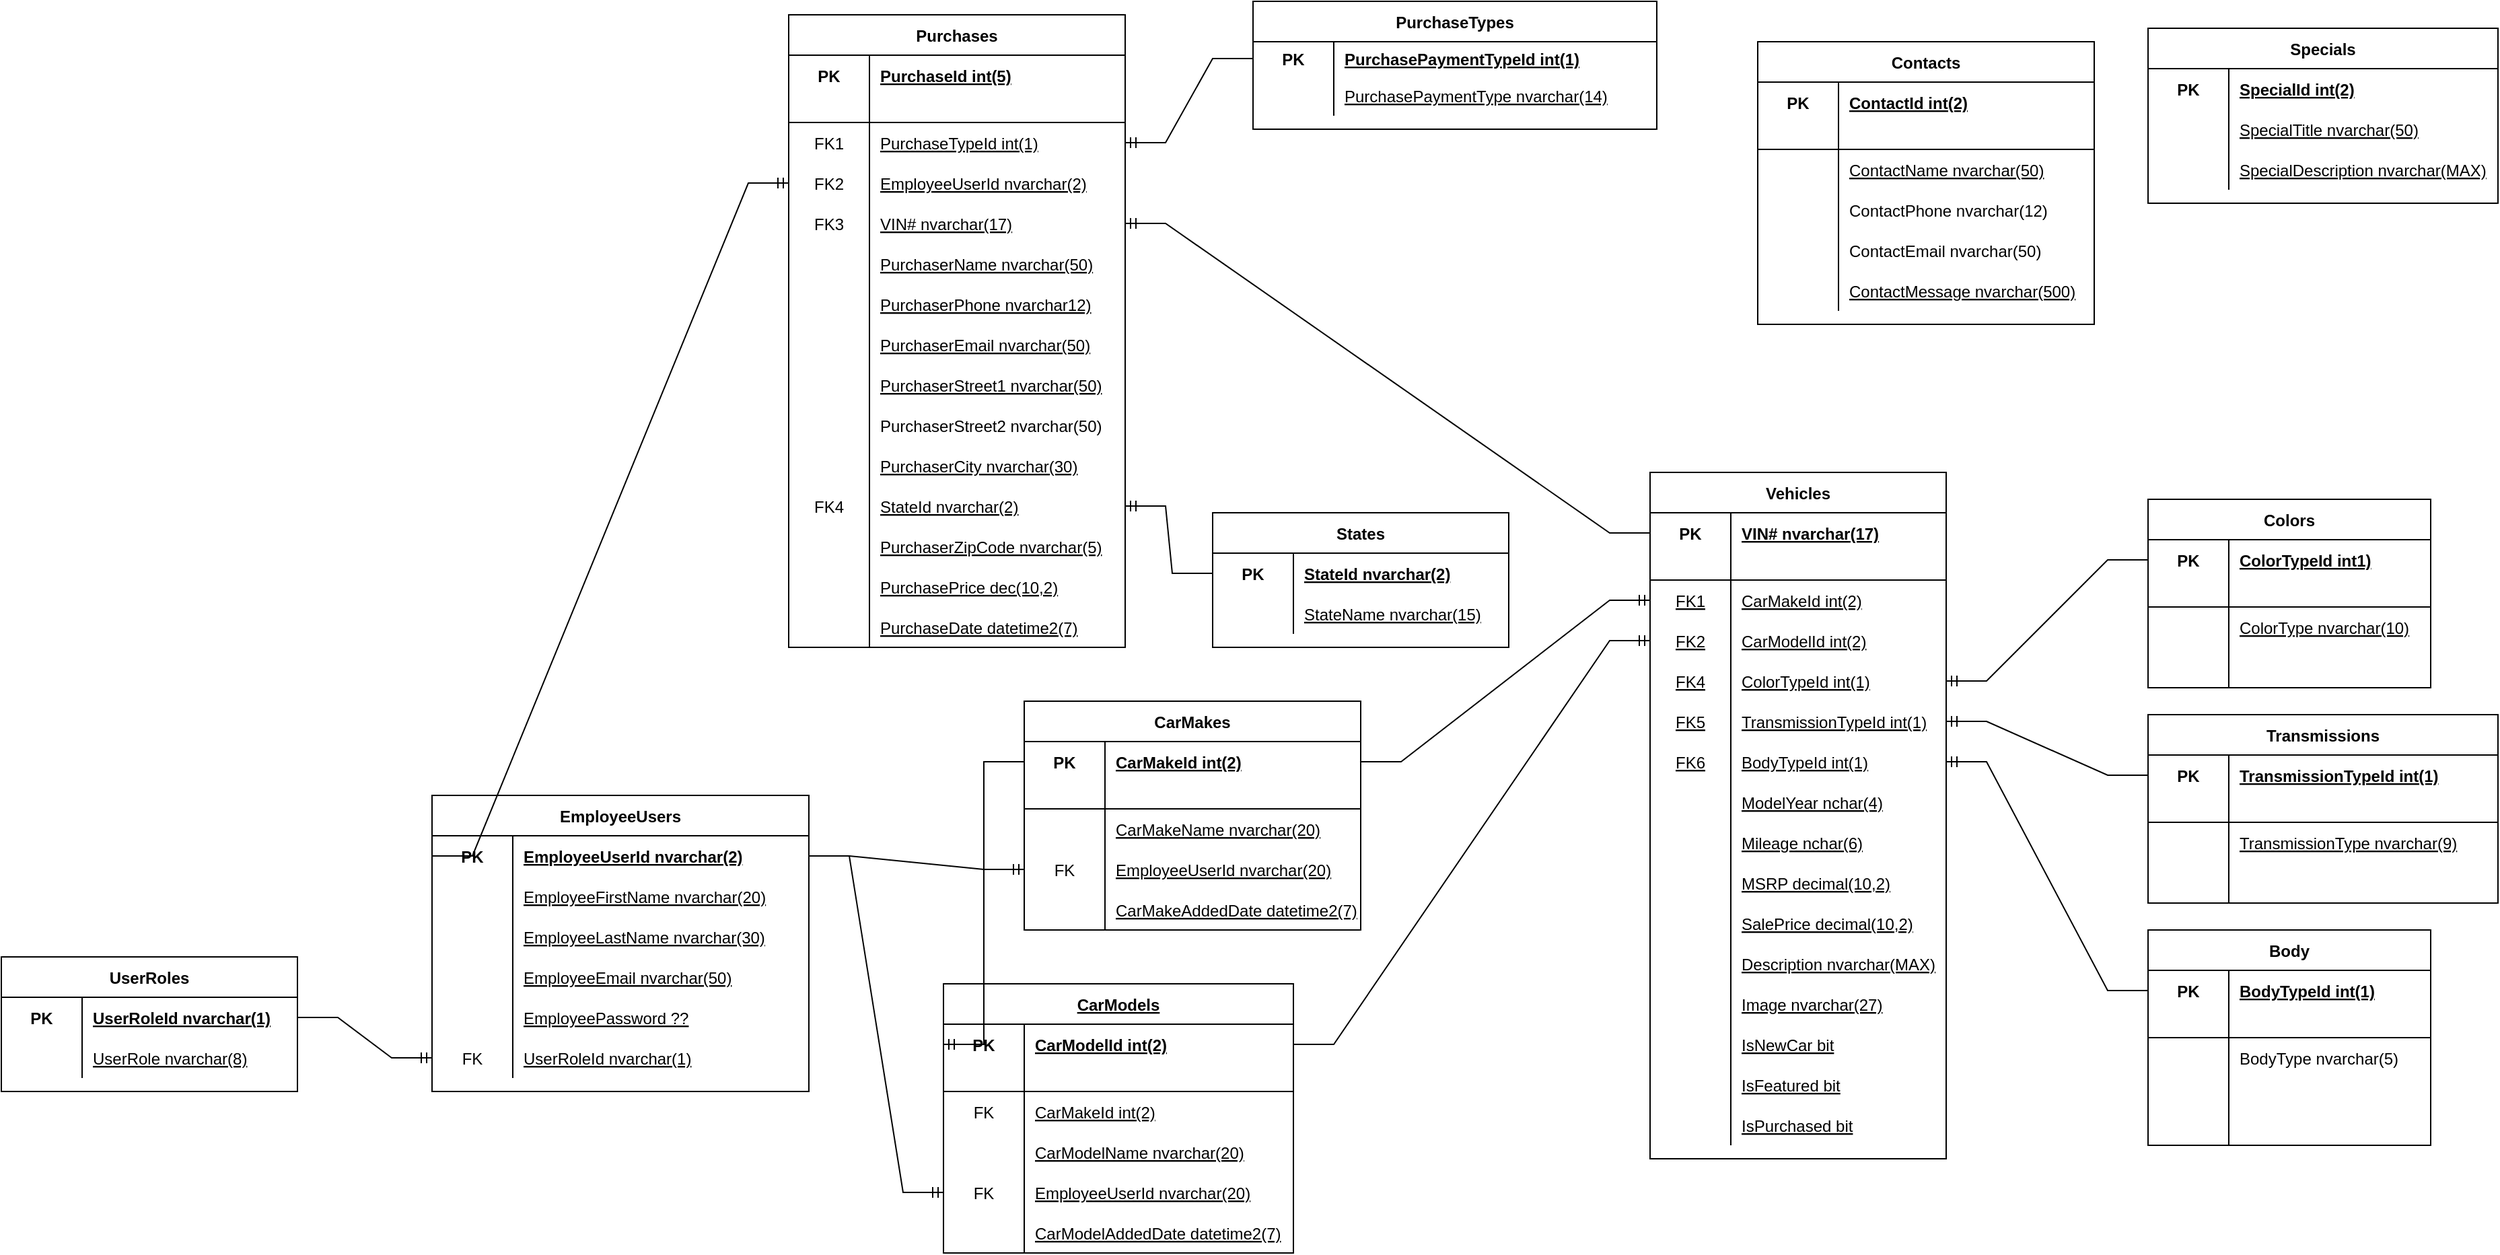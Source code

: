 <mxfile version="20.0.1" type="device"><diagram id="ezFmuvmp6qrBWbiC3cni" name="Page-1"><mxGraphModel dx="1483" dy="827" grid="1" gridSize="10" guides="1" tooltips="1" connect="1" arrows="1" fold="1" page="1" pageScale="1" pageWidth="2000" pageHeight="1500" math="0" shadow="0"><root><mxCell id="0"/><mxCell id="1" parent="0"/><mxCell id="6S44NTS5QVKhWcaASvJV-121" value="CarMakes" style="shape=table;startSize=30;container=1;collapsible=1;childLayout=tableLayout;fixedRows=1;rowLines=0;fontStyle=1;align=center;resizeLast=1;" parent="1" vertex="1"><mxGeometry x="795" y="570" width="250" height="170" as="geometry"><mxRectangle x="1140" y="100" width="70" height="30" as="alternateBounds"/></mxGeometry></mxCell><mxCell id="6S44NTS5QVKhWcaASvJV-122" value="" style="shape=tableRow;horizontal=0;startSize=0;swimlaneHead=0;swimlaneBody=0;fillColor=none;collapsible=0;dropTarget=0;points=[[0,0.5],[1,0.5]];portConstraint=eastwest;top=0;left=0;right=0;bottom=0;" parent="6S44NTS5QVKhWcaASvJV-121" vertex="1"><mxGeometry y="30" width="250" height="30" as="geometry"/></mxCell><mxCell id="6S44NTS5QVKhWcaASvJV-123" value="PK" style="shape=partialRectangle;connectable=0;fillColor=none;top=0;left=0;bottom=0;right=0;fontStyle=1;overflow=hidden;" parent="6S44NTS5QVKhWcaASvJV-122" vertex="1"><mxGeometry width="60" height="30" as="geometry"><mxRectangle width="60" height="30" as="alternateBounds"/></mxGeometry></mxCell><mxCell id="6S44NTS5QVKhWcaASvJV-124" value="CarMakeId int(2)" style="shape=partialRectangle;connectable=0;fillColor=none;top=0;left=0;bottom=0;right=0;align=left;spacingLeft=6;fontStyle=5;overflow=hidden;" parent="6S44NTS5QVKhWcaASvJV-122" vertex="1"><mxGeometry x="60" width="190" height="30" as="geometry"><mxRectangle width="190" height="30" as="alternateBounds"/></mxGeometry></mxCell><mxCell id="6S44NTS5QVKhWcaASvJV-125" value="" style="shape=tableRow;horizontal=0;startSize=0;swimlaneHead=0;swimlaneBody=0;fillColor=none;collapsible=0;dropTarget=0;points=[[0,0.5],[1,0.5]];portConstraint=eastwest;top=0;left=0;right=0;bottom=1;" parent="6S44NTS5QVKhWcaASvJV-121" vertex="1"><mxGeometry y="60" width="250" height="20" as="geometry"/></mxCell><mxCell id="6S44NTS5QVKhWcaASvJV-126" value="" style="shape=partialRectangle;connectable=0;fillColor=none;top=0;left=0;bottom=0;right=0;fontStyle=1;overflow=hidden;" parent="6S44NTS5QVKhWcaASvJV-125" vertex="1"><mxGeometry width="60" height="20" as="geometry"><mxRectangle width="60" height="20" as="alternateBounds"/></mxGeometry></mxCell><mxCell id="6S44NTS5QVKhWcaASvJV-127" value="" style="shape=partialRectangle;connectable=0;fillColor=none;top=0;left=0;bottom=0;right=0;align=left;spacingLeft=6;fontStyle=5;overflow=hidden;" parent="6S44NTS5QVKhWcaASvJV-125" vertex="1"><mxGeometry x="60" width="190" height="20" as="geometry"><mxRectangle width="190" height="20" as="alternateBounds"/></mxGeometry></mxCell><mxCell id="6S44NTS5QVKhWcaASvJV-131" value="" style="shape=tableRow;horizontal=0;startSize=0;swimlaneHead=0;swimlaneBody=0;fillColor=none;collapsible=0;dropTarget=0;points=[[0,0.5],[1,0.5]];portConstraint=eastwest;top=0;left=0;right=0;bottom=0;" parent="6S44NTS5QVKhWcaASvJV-121" vertex="1"><mxGeometry y="80" width="250" height="30" as="geometry"/></mxCell><mxCell id="6S44NTS5QVKhWcaASvJV-132" value="" style="shape=partialRectangle;connectable=0;fillColor=none;top=0;left=0;bottom=0;right=0;editable=1;overflow=hidden;" parent="6S44NTS5QVKhWcaASvJV-131" vertex="1"><mxGeometry width="60" height="30" as="geometry"><mxRectangle width="60" height="30" as="alternateBounds"/></mxGeometry></mxCell><mxCell id="6S44NTS5QVKhWcaASvJV-133" value="CarMakeName nvarchar(20)" style="shape=partialRectangle;connectable=0;fillColor=none;top=0;left=0;bottom=0;right=0;align=left;spacingLeft=6;overflow=hidden;fontStyle=4" parent="6S44NTS5QVKhWcaASvJV-131" vertex="1"><mxGeometry x="60" width="190" height="30" as="geometry"><mxRectangle width="190" height="30" as="alternateBounds"/></mxGeometry></mxCell><mxCell id="zYKsgpIjPlflxYxR3zUC-27" value="" style="shape=tableRow;horizontal=0;startSize=0;swimlaneHead=0;swimlaneBody=0;fillColor=none;collapsible=0;dropTarget=0;points=[[0,0.5],[1,0.5]];portConstraint=eastwest;top=0;left=0;right=0;bottom=0;" vertex="1" parent="6S44NTS5QVKhWcaASvJV-121"><mxGeometry y="110" width="250" height="30" as="geometry"/></mxCell><mxCell id="zYKsgpIjPlflxYxR3zUC-28" value="FK" style="shape=partialRectangle;connectable=0;fillColor=none;top=0;left=0;bottom=0;right=0;fontStyle=0;overflow=hidden;" vertex="1" parent="zYKsgpIjPlflxYxR3zUC-27"><mxGeometry width="60" height="30" as="geometry"><mxRectangle width="60" height="30" as="alternateBounds"/></mxGeometry></mxCell><mxCell id="zYKsgpIjPlflxYxR3zUC-29" value="EmployeeUserId nvarchar(20)" style="shape=partialRectangle;connectable=0;fillColor=none;top=0;left=0;bottom=0;right=0;align=left;spacingLeft=6;fontStyle=4;overflow=hidden;" vertex="1" parent="zYKsgpIjPlflxYxR3zUC-27"><mxGeometry x="60" width="190" height="30" as="geometry"><mxRectangle width="190" height="30" as="alternateBounds"/></mxGeometry></mxCell><mxCell id="6S44NTS5QVKhWcaASvJV-301" value="" style="shape=tableRow;horizontal=0;startSize=0;swimlaneHead=0;swimlaneBody=0;fillColor=none;collapsible=0;dropTarget=0;points=[[0,0.5],[1,0.5]];portConstraint=eastwest;top=0;left=0;right=0;bottom=0;" parent="6S44NTS5QVKhWcaASvJV-121" vertex="1"><mxGeometry y="140" width="250" height="30" as="geometry"/></mxCell><mxCell id="6S44NTS5QVKhWcaASvJV-302" value="" style="shape=partialRectangle;connectable=0;fillColor=none;top=0;left=0;bottom=0;right=0;editable=1;overflow=hidden;" parent="6S44NTS5QVKhWcaASvJV-301" vertex="1"><mxGeometry width="60" height="30" as="geometry"><mxRectangle width="60" height="30" as="alternateBounds"/></mxGeometry></mxCell><mxCell id="6S44NTS5QVKhWcaASvJV-303" value="CarMakeAddedDate datetime2(7)" style="shape=partialRectangle;connectable=0;fillColor=none;top=0;left=0;bottom=0;right=0;align=left;spacingLeft=6;overflow=hidden;fontStyle=4" parent="6S44NTS5QVKhWcaASvJV-301" vertex="1"><mxGeometry x="60" width="190" height="30" as="geometry"><mxRectangle width="190" height="30" as="alternateBounds"/></mxGeometry></mxCell><mxCell id="6S44NTS5QVKhWcaASvJV-149" value="CarModels" style="shape=table;startSize=30;container=1;collapsible=1;childLayout=tableLayout;fixedRows=1;rowLines=0;fontStyle=5;align=center;resizeLast=1;" parent="1" vertex="1"><mxGeometry x="735" y="780" width="260" height="200" as="geometry"><mxRectangle x="840" y="270" width="70" height="30" as="alternateBounds"/></mxGeometry></mxCell><mxCell id="6S44NTS5QVKhWcaASvJV-150" value="" style="shape=tableRow;horizontal=0;startSize=0;swimlaneHead=0;swimlaneBody=0;fillColor=none;collapsible=0;dropTarget=0;points=[[0,0.5],[1,0.5]];portConstraint=eastwest;top=0;left=0;right=0;bottom=0;" parent="6S44NTS5QVKhWcaASvJV-149" vertex="1"><mxGeometry y="30" width="260" height="30" as="geometry"/></mxCell><mxCell id="6S44NTS5QVKhWcaASvJV-151" value="PK" style="shape=partialRectangle;connectable=0;fillColor=none;top=0;left=0;bottom=0;right=0;fontStyle=1;overflow=hidden;" parent="6S44NTS5QVKhWcaASvJV-150" vertex="1"><mxGeometry width="60" height="30" as="geometry"><mxRectangle width="60" height="30" as="alternateBounds"/></mxGeometry></mxCell><mxCell id="6S44NTS5QVKhWcaASvJV-152" value="CarModelId int(2)" style="shape=partialRectangle;connectable=0;fillColor=none;top=0;left=0;bottom=0;right=0;align=left;spacingLeft=6;fontStyle=5;overflow=hidden;" parent="6S44NTS5QVKhWcaASvJV-150" vertex="1"><mxGeometry x="60" width="200" height="30" as="geometry"><mxRectangle width="200" height="30" as="alternateBounds"/></mxGeometry></mxCell><mxCell id="6S44NTS5QVKhWcaASvJV-153" value="" style="shape=tableRow;horizontal=0;startSize=0;swimlaneHead=0;swimlaneBody=0;fillColor=none;collapsible=0;dropTarget=0;points=[[0,0.5],[1,0.5]];portConstraint=eastwest;top=0;left=0;right=0;bottom=1;" parent="6S44NTS5QVKhWcaASvJV-149" vertex="1"><mxGeometry y="60" width="260" height="20" as="geometry"/></mxCell><mxCell id="6S44NTS5QVKhWcaASvJV-154" value="" style="shape=partialRectangle;connectable=0;fillColor=none;top=0;left=0;bottom=0;right=0;fontStyle=1;overflow=hidden;" parent="6S44NTS5QVKhWcaASvJV-153" vertex="1"><mxGeometry width="60" height="20" as="geometry"><mxRectangle width="60" height="20" as="alternateBounds"/></mxGeometry></mxCell><mxCell id="6S44NTS5QVKhWcaASvJV-155" value="" style="shape=partialRectangle;connectable=0;fillColor=none;top=0;left=0;bottom=0;right=0;align=left;spacingLeft=6;fontStyle=5;overflow=hidden;" parent="6S44NTS5QVKhWcaASvJV-153" vertex="1"><mxGeometry x="60" width="200" height="20" as="geometry"><mxRectangle width="200" height="20" as="alternateBounds"/></mxGeometry></mxCell><mxCell id="6S44NTS5QVKhWcaASvJV-304" value="" style="shape=tableRow;horizontal=0;startSize=0;swimlaneHead=0;swimlaneBody=0;fillColor=none;collapsible=0;dropTarget=0;points=[[0,0.5],[1,0.5]];portConstraint=eastwest;top=0;left=0;right=0;bottom=0;" parent="6S44NTS5QVKhWcaASvJV-149" vertex="1"><mxGeometry y="80" width="260" height="30" as="geometry"/></mxCell><mxCell id="6S44NTS5QVKhWcaASvJV-305" value="FK" style="shape=partialRectangle;connectable=0;fillColor=none;top=0;left=0;bottom=0;right=0;fontStyle=0;overflow=hidden;" parent="6S44NTS5QVKhWcaASvJV-304" vertex="1"><mxGeometry width="60" height="30" as="geometry"><mxRectangle width="60" height="30" as="alternateBounds"/></mxGeometry></mxCell><mxCell id="6S44NTS5QVKhWcaASvJV-306" value="CarMakeId int(2)" style="shape=partialRectangle;connectable=0;fillColor=none;top=0;left=0;bottom=0;right=0;align=left;spacingLeft=6;fontStyle=4;overflow=hidden;" parent="6S44NTS5QVKhWcaASvJV-304" vertex="1"><mxGeometry x="60" width="200" height="30" as="geometry"><mxRectangle width="200" height="30" as="alternateBounds"/></mxGeometry></mxCell><mxCell id="6S44NTS5QVKhWcaASvJV-156" value="" style="shape=tableRow;horizontal=0;startSize=0;swimlaneHead=0;swimlaneBody=0;fillColor=none;collapsible=0;dropTarget=0;points=[[0,0.5],[1,0.5]];portConstraint=eastwest;top=0;left=0;right=0;bottom=0;" parent="6S44NTS5QVKhWcaASvJV-149" vertex="1"><mxGeometry y="110" width="260" height="30" as="geometry"/></mxCell><mxCell id="6S44NTS5QVKhWcaASvJV-157" value="" style="shape=partialRectangle;connectable=0;fillColor=none;top=0;left=0;bottom=0;right=0;editable=1;overflow=hidden;" parent="6S44NTS5QVKhWcaASvJV-156" vertex="1"><mxGeometry width="60" height="30" as="geometry"><mxRectangle width="60" height="30" as="alternateBounds"/></mxGeometry></mxCell><mxCell id="6S44NTS5QVKhWcaASvJV-158" value="CarModelName nvarchar(20)" style="shape=partialRectangle;connectable=0;fillColor=none;top=0;left=0;bottom=0;right=0;align=left;spacingLeft=6;overflow=hidden;fontStyle=4" parent="6S44NTS5QVKhWcaASvJV-156" vertex="1"><mxGeometry x="60" width="200" height="30" as="geometry"><mxRectangle width="200" height="30" as="alternateBounds"/></mxGeometry></mxCell><mxCell id="zYKsgpIjPlflxYxR3zUC-30" value="" style="shape=tableRow;horizontal=0;startSize=0;swimlaneHead=0;swimlaneBody=0;fillColor=none;collapsible=0;dropTarget=0;points=[[0,0.5],[1,0.5]];portConstraint=eastwest;top=0;left=0;right=0;bottom=0;" vertex="1" parent="6S44NTS5QVKhWcaASvJV-149"><mxGeometry y="140" width="260" height="30" as="geometry"/></mxCell><mxCell id="zYKsgpIjPlflxYxR3zUC-31" value="FK" style="shape=partialRectangle;connectable=0;fillColor=none;top=0;left=0;bottom=0;right=0;fontStyle=0;overflow=hidden;" vertex="1" parent="zYKsgpIjPlflxYxR3zUC-30"><mxGeometry width="60" height="30" as="geometry"><mxRectangle width="60" height="30" as="alternateBounds"/></mxGeometry></mxCell><mxCell id="zYKsgpIjPlflxYxR3zUC-32" value="EmployeeUserId nvarchar(20)" style="shape=partialRectangle;connectable=0;fillColor=none;top=0;left=0;bottom=0;right=0;align=left;spacingLeft=6;fontStyle=4;overflow=hidden;" vertex="1" parent="zYKsgpIjPlflxYxR3zUC-30"><mxGeometry x="60" width="200" height="30" as="geometry"><mxRectangle width="200" height="30" as="alternateBounds"/></mxGeometry></mxCell><mxCell id="6S44NTS5QVKhWcaASvJV-307" value="" style="shape=tableRow;horizontal=0;startSize=0;swimlaneHead=0;swimlaneBody=0;fillColor=none;collapsible=0;dropTarget=0;points=[[0,0.5],[1,0.5]];portConstraint=eastwest;top=0;left=0;right=0;bottom=0;" parent="6S44NTS5QVKhWcaASvJV-149" vertex="1"><mxGeometry y="170" width="260" height="30" as="geometry"/></mxCell><mxCell id="6S44NTS5QVKhWcaASvJV-308" value="" style="shape=partialRectangle;connectable=0;fillColor=none;top=0;left=0;bottom=0;right=0;editable=1;overflow=hidden;" parent="6S44NTS5QVKhWcaASvJV-307" vertex="1"><mxGeometry width="60" height="30" as="geometry"><mxRectangle width="60" height="30" as="alternateBounds"/></mxGeometry></mxCell><mxCell id="6S44NTS5QVKhWcaASvJV-309" value="CarModelAddedDate datetime2(7)" style="shape=partialRectangle;connectable=0;fillColor=none;top=0;left=0;bottom=0;right=0;align=left;spacingLeft=6;overflow=hidden;fontStyle=4" parent="6S44NTS5QVKhWcaASvJV-307" vertex="1"><mxGeometry x="60" width="200" height="30" as="geometry"><mxRectangle width="200" height="30" as="alternateBounds"/></mxGeometry></mxCell><mxCell id="6S44NTS5QVKhWcaASvJV-178" value="Colors" style="shape=table;startSize=30;container=1;collapsible=1;childLayout=tableLayout;fixedRows=1;rowLines=0;fontStyle=1;align=center;resizeLast=1;" parent="1" vertex="1"><mxGeometry x="1630" y="420" width="210" height="140" as="geometry"/></mxCell><mxCell id="6S44NTS5QVKhWcaASvJV-179" value="" style="shape=tableRow;horizontal=0;startSize=0;swimlaneHead=0;swimlaneBody=0;fillColor=none;collapsible=0;dropTarget=0;points=[[0,0.5],[1,0.5]];portConstraint=eastwest;top=0;left=0;right=0;bottom=0;" parent="6S44NTS5QVKhWcaASvJV-178" vertex="1"><mxGeometry y="30" width="210" height="30" as="geometry"/></mxCell><mxCell id="6S44NTS5QVKhWcaASvJV-180" value="PK" style="shape=partialRectangle;connectable=0;fillColor=none;top=0;left=0;bottom=0;right=0;fontStyle=1;overflow=hidden;" parent="6S44NTS5QVKhWcaASvJV-179" vertex="1"><mxGeometry width="60" height="30" as="geometry"><mxRectangle width="60" height="30" as="alternateBounds"/></mxGeometry></mxCell><mxCell id="6S44NTS5QVKhWcaASvJV-181" value="ColorTypeId int1)" style="shape=partialRectangle;connectable=0;fillColor=none;top=0;left=0;bottom=0;right=0;align=left;spacingLeft=6;fontStyle=5;overflow=hidden;" parent="6S44NTS5QVKhWcaASvJV-179" vertex="1"><mxGeometry x="60" width="150" height="30" as="geometry"><mxRectangle width="150" height="30" as="alternateBounds"/></mxGeometry></mxCell><mxCell id="6S44NTS5QVKhWcaASvJV-182" value="" style="shape=tableRow;horizontal=0;startSize=0;swimlaneHead=0;swimlaneBody=0;fillColor=none;collapsible=0;dropTarget=0;points=[[0,0.5],[1,0.5]];portConstraint=eastwest;top=0;left=0;right=0;bottom=1;" parent="6S44NTS5QVKhWcaASvJV-178" vertex="1"><mxGeometry y="60" width="210" height="20" as="geometry"/></mxCell><mxCell id="6S44NTS5QVKhWcaASvJV-183" value="" style="shape=partialRectangle;connectable=0;fillColor=none;top=0;left=0;bottom=0;right=0;fontStyle=1;overflow=hidden;" parent="6S44NTS5QVKhWcaASvJV-182" vertex="1"><mxGeometry width="60" height="20" as="geometry"><mxRectangle width="60" height="20" as="alternateBounds"/></mxGeometry></mxCell><mxCell id="6S44NTS5QVKhWcaASvJV-184" value="" style="shape=partialRectangle;connectable=0;fillColor=none;top=0;left=0;bottom=0;right=0;align=left;spacingLeft=6;fontStyle=5;overflow=hidden;" parent="6S44NTS5QVKhWcaASvJV-182" vertex="1"><mxGeometry x="60" width="150" height="20" as="geometry"><mxRectangle width="150" height="20" as="alternateBounds"/></mxGeometry></mxCell><mxCell id="6S44NTS5QVKhWcaASvJV-185" value="" style="shape=tableRow;horizontal=0;startSize=0;swimlaneHead=0;swimlaneBody=0;fillColor=none;collapsible=0;dropTarget=0;points=[[0,0.5],[1,0.5]];portConstraint=eastwest;top=0;left=0;right=0;bottom=0;" parent="6S44NTS5QVKhWcaASvJV-178" vertex="1"><mxGeometry y="80" width="210" height="30" as="geometry"/></mxCell><mxCell id="6S44NTS5QVKhWcaASvJV-186" value="" style="shape=partialRectangle;connectable=0;fillColor=none;top=0;left=0;bottom=0;right=0;editable=1;overflow=hidden;" parent="6S44NTS5QVKhWcaASvJV-185" vertex="1"><mxGeometry width="60" height="30" as="geometry"><mxRectangle width="60" height="30" as="alternateBounds"/></mxGeometry></mxCell><mxCell id="6S44NTS5QVKhWcaASvJV-187" value="ColorType nvarchar(10)" style="shape=partialRectangle;connectable=0;fillColor=none;top=0;left=0;bottom=0;right=0;align=left;spacingLeft=6;overflow=hidden;fontStyle=4" parent="6S44NTS5QVKhWcaASvJV-185" vertex="1"><mxGeometry x="60" width="150" height="30" as="geometry"><mxRectangle width="150" height="30" as="alternateBounds"/></mxGeometry></mxCell><mxCell id="6S44NTS5QVKhWcaASvJV-188" value="" style="shape=tableRow;horizontal=0;startSize=0;swimlaneHead=0;swimlaneBody=0;fillColor=none;collapsible=0;dropTarget=0;points=[[0,0.5],[1,0.5]];portConstraint=eastwest;top=0;left=0;right=0;bottom=0;" parent="6S44NTS5QVKhWcaASvJV-178" vertex="1"><mxGeometry y="110" width="210" height="30" as="geometry"/></mxCell><mxCell id="6S44NTS5QVKhWcaASvJV-189" value="" style="shape=partialRectangle;connectable=0;fillColor=none;top=0;left=0;bottom=0;right=0;editable=1;overflow=hidden;" parent="6S44NTS5QVKhWcaASvJV-188" vertex="1"><mxGeometry width="60" height="30" as="geometry"><mxRectangle width="60" height="30" as="alternateBounds"/></mxGeometry></mxCell><mxCell id="6S44NTS5QVKhWcaASvJV-190" value="" style="shape=partialRectangle;connectable=0;fillColor=none;top=0;left=0;bottom=0;right=0;align=left;spacingLeft=6;overflow=hidden;" parent="6S44NTS5QVKhWcaASvJV-188" vertex="1"><mxGeometry x="60" width="150" height="30" as="geometry"><mxRectangle width="150" height="30" as="alternateBounds"/></mxGeometry></mxCell><mxCell id="6S44NTS5QVKhWcaASvJV-204" value="Transmissions" style="shape=table;startSize=30;container=1;collapsible=1;childLayout=tableLayout;fixedRows=1;rowLines=0;fontStyle=1;align=center;resizeLast=1;" parent="1" vertex="1"><mxGeometry x="1630" y="580" width="260" height="140" as="geometry"/></mxCell><mxCell id="6S44NTS5QVKhWcaASvJV-205" value="" style="shape=tableRow;horizontal=0;startSize=0;swimlaneHead=0;swimlaneBody=0;fillColor=none;collapsible=0;dropTarget=0;points=[[0,0.5],[1,0.5]];portConstraint=eastwest;top=0;left=0;right=0;bottom=0;" parent="6S44NTS5QVKhWcaASvJV-204" vertex="1"><mxGeometry y="30" width="260" height="30" as="geometry"/></mxCell><mxCell id="6S44NTS5QVKhWcaASvJV-206" value="PK" style="shape=partialRectangle;connectable=0;fillColor=none;top=0;left=0;bottom=0;right=0;fontStyle=1;overflow=hidden;" parent="6S44NTS5QVKhWcaASvJV-205" vertex="1"><mxGeometry width="60" height="30" as="geometry"><mxRectangle width="60" height="30" as="alternateBounds"/></mxGeometry></mxCell><mxCell id="6S44NTS5QVKhWcaASvJV-207" value="TransmissionTypeId int(1)" style="shape=partialRectangle;connectable=0;fillColor=none;top=0;left=0;bottom=0;right=0;align=left;spacingLeft=6;fontStyle=5;overflow=hidden;" parent="6S44NTS5QVKhWcaASvJV-205" vertex="1"><mxGeometry x="60" width="200" height="30" as="geometry"><mxRectangle width="200" height="30" as="alternateBounds"/></mxGeometry></mxCell><mxCell id="6S44NTS5QVKhWcaASvJV-208" value="" style="shape=tableRow;horizontal=0;startSize=0;swimlaneHead=0;swimlaneBody=0;fillColor=none;collapsible=0;dropTarget=0;points=[[0,0.5],[1,0.5]];portConstraint=eastwest;top=0;left=0;right=0;bottom=1;" parent="6S44NTS5QVKhWcaASvJV-204" vertex="1"><mxGeometry y="60" width="260" height="20" as="geometry"/></mxCell><mxCell id="6S44NTS5QVKhWcaASvJV-209" value="" style="shape=partialRectangle;connectable=0;fillColor=none;top=0;left=0;bottom=0;right=0;fontStyle=1;overflow=hidden;" parent="6S44NTS5QVKhWcaASvJV-208" vertex="1"><mxGeometry width="60" height="20" as="geometry"><mxRectangle width="60" height="20" as="alternateBounds"/></mxGeometry></mxCell><mxCell id="6S44NTS5QVKhWcaASvJV-210" value="" style="shape=partialRectangle;connectable=0;fillColor=none;top=0;left=0;bottom=0;right=0;align=left;spacingLeft=6;fontStyle=5;overflow=hidden;" parent="6S44NTS5QVKhWcaASvJV-208" vertex="1"><mxGeometry x="60" width="200" height="20" as="geometry"><mxRectangle width="200" height="20" as="alternateBounds"/></mxGeometry></mxCell><mxCell id="6S44NTS5QVKhWcaASvJV-211" value="" style="shape=tableRow;horizontal=0;startSize=0;swimlaneHead=0;swimlaneBody=0;fillColor=none;collapsible=0;dropTarget=0;points=[[0,0.5],[1,0.5]];portConstraint=eastwest;top=0;left=0;right=0;bottom=0;" parent="6S44NTS5QVKhWcaASvJV-204" vertex="1"><mxGeometry y="80" width="260" height="30" as="geometry"/></mxCell><mxCell id="6S44NTS5QVKhWcaASvJV-212" value="" style="shape=partialRectangle;connectable=0;fillColor=none;top=0;left=0;bottom=0;right=0;editable=1;overflow=hidden;" parent="6S44NTS5QVKhWcaASvJV-211" vertex="1"><mxGeometry width="60" height="30" as="geometry"><mxRectangle width="60" height="30" as="alternateBounds"/></mxGeometry></mxCell><mxCell id="6S44NTS5QVKhWcaASvJV-213" value="TransmissionType nvarchar(9)" style="shape=partialRectangle;connectable=0;fillColor=none;top=0;left=0;bottom=0;right=0;align=left;spacingLeft=6;overflow=hidden;fontStyle=4" parent="6S44NTS5QVKhWcaASvJV-211" vertex="1"><mxGeometry x="60" width="200" height="30" as="geometry"><mxRectangle width="200" height="30" as="alternateBounds"/></mxGeometry></mxCell><mxCell id="6S44NTS5QVKhWcaASvJV-214" value="" style="shape=tableRow;horizontal=0;startSize=0;swimlaneHead=0;swimlaneBody=0;fillColor=none;collapsible=0;dropTarget=0;points=[[0,0.5],[1,0.5]];portConstraint=eastwest;top=0;left=0;right=0;bottom=0;" parent="6S44NTS5QVKhWcaASvJV-204" vertex="1"><mxGeometry y="110" width="260" height="30" as="geometry"/></mxCell><mxCell id="6S44NTS5QVKhWcaASvJV-215" value="" style="shape=partialRectangle;connectable=0;fillColor=none;top=0;left=0;bottom=0;right=0;editable=1;overflow=hidden;" parent="6S44NTS5QVKhWcaASvJV-214" vertex="1"><mxGeometry width="60" height="30" as="geometry"><mxRectangle width="60" height="30" as="alternateBounds"/></mxGeometry></mxCell><mxCell id="6S44NTS5QVKhWcaASvJV-216" value="" style="shape=partialRectangle;connectable=0;fillColor=none;top=0;left=0;bottom=0;right=0;align=left;spacingLeft=6;overflow=hidden;" parent="6S44NTS5QVKhWcaASvJV-214" vertex="1"><mxGeometry x="60" width="200" height="30" as="geometry"><mxRectangle width="200" height="30" as="alternateBounds"/></mxGeometry></mxCell><mxCell id="6S44NTS5QVKhWcaASvJV-218" value="Body" style="shape=table;startSize=30;container=1;collapsible=1;childLayout=tableLayout;fixedRows=1;rowLines=0;fontStyle=1;align=center;resizeLast=1;" parent="1" vertex="1"><mxGeometry x="1630" y="740" width="210" height="160" as="geometry"/></mxCell><mxCell id="6S44NTS5QVKhWcaASvJV-219" value="" style="shape=tableRow;horizontal=0;startSize=0;swimlaneHead=0;swimlaneBody=0;fillColor=none;collapsible=0;dropTarget=0;points=[[0,0.5],[1,0.5]];portConstraint=eastwest;top=0;left=0;right=0;bottom=0;" parent="6S44NTS5QVKhWcaASvJV-218" vertex="1"><mxGeometry y="30" width="210" height="30" as="geometry"/></mxCell><mxCell id="6S44NTS5QVKhWcaASvJV-220" value="PK" style="shape=partialRectangle;connectable=0;fillColor=none;top=0;left=0;bottom=0;right=0;fontStyle=1;overflow=hidden;" parent="6S44NTS5QVKhWcaASvJV-219" vertex="1"><mxGeometry width="60" height="30" as="geometry"><mxRectangle width="60" height="30" as="alternateBounds"/></mxGeometry></mxCell><mxCell id="6S44NTS5QVKhWcaASvJV-221" value="BodyTypeId int(1)" style="shape=partialRectangle;connectable=0;fillColor=none;top=0;left=0;bottom=0;right=0;align=left;spacingLeft=6;fontStyle=5;overflow=hidden;" parent="6S44NTS5QVKhWcaASvJV-219" vertex="1"><mxGeometry x="60" width="150" height="30" as="geometry"><mxRectangle width="150" height="30" as="alternateBounds"/></mxGeometry></mxCell><mxCell id="6S44NTS5QVKhWcaASvJV-222" value="" style="shape=tableRow;horizontal=0;startSize=0;swimlaneHead=0;swimlaneBody=0;fillColor=none;collapsible=0;dropTarget=0;points=[[0,0.5],[1,0.5]];portConstraint=eastwest;top=0;left=0;right=0;bottom=1;" parent="6S44NTS5QVKhWcaASvJV-218" vertex="1"><mxGeometry y="60" width="210" height="20" as="geometry"/></mxCell><mxCell id="6S44NTS5QVKhWcaASvJV-223" value="" style="shape=partialRectangle;connectable=0;fillColor=none;top=0;left=0;bottom=0;right=0;fontStyle=1;overflow=hidden;" parent="6S44NTS5QVKhWcaASvJV-222" vertex="1"><mxGeometry width="60" height="20" as="geometry"><mxRectangle width="60" height="20" as="alternateBounds"/></mxGeometry></mxCell><mxCell id="6S44NTS5QVKhWcaASvJV-224" value="" style="shape=partialRectangle;connectable=0;fillColor=none;top=0;left=0;bottom=0;right=0;align=left;spacingLeft=6;fontStyle=5;overflow=hidden;" parent="6S44NTS5QVKhWcaASvJV-222" vertex="1"><mxGeometry x="60" width="150" height="20" as="geometry"><mxRectangle width="150" height="20" as="alternateBounds"/></mxGeometry></mxCell><mxCell id="6S44NTS5QVKhWcaASvJV-225" value="" style="shape=tableRow;horizontal=0;startSize=0;swimlaneHead=0;swimlaneBody=0;fillColor=none;collapsible=0;dropTarget=0;points=[[0,0.5],[1,0.5]];portConstraint=eastwest;top=0;left=0;right=0;bottom=0;" parent="6S44NTS5QVKhWcaASvJV-218" vertex="1"><mxGeometry y="80" width="210" height="30" as="geometry"/></mxCell><mxCell id="6S44NTS5QVKhWcaASvJV-226" value="" style="shape=partialRectangle;connectable=0;fillColor=none;top=0;left=0;bottom=0;right=0;editable=1;overflow=hidden;" parent="6S44NTS5QVKhWcaASvJV-225" vertex="1"><mxGeometry width="60" height="30" as="geometry"><mxRectangle width="60" height="30" as="alternateBounds"/></mxGeometry></mxCell><mxCell id="6S44NTS5QVKhWcaASvJV-227" value="BodyType nvarchar(5)" style="shape=partialRectangle;connectable=0;fillColor=none;top=0;left=0;bottom=0;right=0;align=left;spacingLeft=6;overflow=hidden;" parent="6S44NTS5QVKhWcaASvJV-225" vertex="1"><mxGeometry x="60" width="150" height="30" as="geometry"><mxRectangle width="150" height="30" as="alternateBounds"/></mxGeometry></mxCell><mxCell id="6S44NTS5QVKhWcaASvJV-228" value="" style="shape=tableRow;horizontal=0;startSize=0;swimlaneHead=0;swimlaneBody=0;fillColor=none;collapsible=0;dropTarget=0;points=[[0,0.5],[1,0.5]];portConstraint=eastwest;top=0;left=0;right=0;bottom=0;" parent="6S44NTS5QVKhWcaASvJV-218" vertex="1"><mxGeometry y="110" width="210" height="50" as="geometry"/></mxCell><mxCell id="6S44NTS5QVKhWcaASvJV-229" value="" style="shape=partialRectangle;connectable=0;fillColor=none;top=0;left=0;bottom=0;right=0;editable=1;overflow=hidden;" parent="6S44NTS5QVKhWcaASvJV-228" vertex="1"><mxGeometry width="60" height="50" as="geometry"><mxRectangle width="60" height="50" as="alternateBounds"/></mxGeometry></mxCell><mxCell id="6S44NTS5QVKhWcaASvJV-230" value="" style="shape=partialRectangle;connectable=0;fillColor=none;top=0;left=0;bottom=0;right=0;align=left;spacingLeft=6;overflow=hidden;" parent="6S44NTS5QVKhWcaASvJV-228" vertex="1"><mxGeometry x="60" width="150" height="50" as="geometry"><mxRectangle width="150" height="50" as="alternateBounds"/></mxGeometry></mxCell><mxCell id="6S44NTS5QVKhWcaASvJV-249" value="Vehicles" style="shape=table;startSize=30;container=1;collapsible=1;childLayout=tableLayout;fixedRows=1;rowLines=0;fontStyle=1;align=center;resizeLast=1;" parent="1" vertex="1"><mxGeometry x="1260" y="400" width="220" height="510" as="geometry"><mxRectangle x="410" y="380" width="80" height="30" as="alternateBounds"/></mxGeometry></mxCell><mxCell id="6S44NTS5QVKhWcaASvJV-250" value="" style="shape=tableRow;horizontal=0;startSize=0;swimlaneHead=0;swimlaneBody=0;fillColor=none;collapsible=0;dropTarget=0;points=[[0,0.5],[1,0.5]];portConstraint=eastwest;top=0;left=0;right=0;bottom=0;" parent="6S44NTS5QVKhWcaASvJV-249" vertex="1"><mxGeometry y="30" width="220" height="30" as="geometry"/></mxCell><mxCell id="6S44NTS5QVKhWcaASvJV-251" value="PK" style="shape=partialRectangle;connectable=0;fillColor=none;top=0;left=0;bottom=0;right=0;fontStyle=1;overflow=hidden;" parent="6S44NTS5QVKhWcaASvJV-250" vertex="1"><mxGeometry width="60" height="30" as="geometry"><mxRectangle width="60" height="30" as="alternateBounds"/></mxGeometry></mxCell><mxCell id="6S44NTS5QVKhWcaASvJV-252" value="VIN# nvarchar(17)" style="shape=partialRectangle;connectable=0;fillColor=none;top=0;left=0;bottom=0;right=0;align=left;spacingLeft=6;fontStyle=5;overflow=hidden;" parent="6S44NTS5QVKhWcaASvJV-250" vertex="1"><mxGeometry x="60" width="160" height="30" as="geometry"><mxRectangle width="160" height="30" as="alternateBounds"/></mxGeometry></mxCell><mxCell id="6S44NTS5QVKhWcaASvJV-253" value="" style="shape=tableRow;horizontal=0;startSize=0;swimlaneHead=0;swimlaneBody=0;fillColor=none;collapsible=0;dropTarget=0;points=[[0,0.5],[1,0.5]];portConstraint=eastwest;top=0;left=0;right=0;bottom=1;" parent="6S44NTS5QVKhWcaASvJV-249" vertex="1"><mxGeometry y="60" width="220" height="20" as="geometry"/></mxCell><mxCell id="6S44NTS5QVKhWcaASvJV-254" value="" style="shape=partialRectangle;connectable=0;fillColor=none;top=0;left=0;bottom=0;right=0;fontStyle=1;overflow=hidden;" parent="6S44NTS5QVKhWcaASvJV-253" vertex="1"><mxGeometry width="60" height="20" as="geometry"><mxRectangle width="60" height="20" as="alternateBounds"/></mxGeometry></mxCell><mxCell id="6S44NTS5QVKhWcaASvJV-255" value="" style="shape=partialRectangle;connectable=0;fillColor=none;top=0;left=0;bottom=0;right=0;align=left;spacingLeft=6;fontStyle=5;overflow=hidden;" parent="6S44NTS5QVKhWcaASvJV-253" vertex="1"><mxGeometry x="60" width="160" height="20" as="geometry"><mxRectangle width="160" height="20" as="alternateBounds"/></mxGeometry></mxCell><mxCell id="6S44NTS5QVKhWcaASvJV-256" value="" style="shape=tableRow;horizontal=0;startSize=0;swimlaneHead=0;swimlaneBody=0;fillColor=none;collapsible=0;dropTarget=0;points=[[0,0.5],[1,0.5]];portConstraint=eastwest;top=0;left=0;right=0;bottom=0;" parent="6S44NTS5QVKhWcaASvJV-249" vertex="1"><mxGeometry y="80" width="220" height="30" as="geometry"/></mxCell><mxCell id="6S44NTS5QVKhWcaASvJV-257" value="FK1" style="shape=partialRectangle;connectable=0;fillColor=none;top=0;left=0;bottom=0;right=0;editable=1;overflow=hidden;fontStyle=4" parent="6S44NTS5QVKhWcaASvJV-256" vertex="1"><mxGeometry width="60" height="30" as="geometry"><mxRectangle width="60" height="30" as="alternateBounds"/></mxGeometry></mxCell><mxCell id="6S44NTS5QVKhWcaASvJV-258" value="CarMakeId int(2)" style="shape=partialRectangle;connectable=0;fillColor=none;top=0;left=0;bottom=0;right=0;align=left;spacingLeft=6;overflow=hidden;fontStyle=4" parent="6S44NTS5QVKhWcaASvJV-256" vertex="1"><mxGeometry x="60" width="160" height="30" as="geometry"><mxRectangle width="160" height="30" as="alternateBounds"/></mxGeometry></mxCell><mxCell id="6S44NTS5QVKhWcaASvJV-259" value="" style="shape=tableRow;horizontal=0;startSize=0;swimlaneHead=0;swimlaneBody=0;fillColor=none;collapsible=0;dropTarget=0;points=[[0,0.5],[1,0.5]];portConstraint=eastwest;top=0;left=0;right=0;bottom=0;" parent="6S44NTS5QVKhWcaASvJV-249" vertex="1"><mxGeometry y="110" width="220" height="30" as="geometry"/></mxCell><mxCell id="6S44NTS5QVKhWcaASvJV-260" value="FK2" style="shape=partialRectangle;connectable=0;fillColor=none;top=0;left=0;bottom=0;right=0;editable=1;overflow=hidden;fontStyle=4" parent="6S44NTS5QVKhWcaASvJV-259" vertex="1"><mxGeometry width="60" height="30" as="geometry"><mxRectangle width="60" height="30" as="alternateBounds"/></mxGeometry></mxCell><mxCell id="6S44NTS5QVKhWcaASvJV-261" value="CarModelId int(2)" style="shape=partialRectangle;connectable=0;fillColor=none;top=0;left=0;bottom=0;right=0;align=left;spacingLeft=6;overflow=hidden;fontStyle=4" parent="6S44NTS5QVKhWcaASvJV-259" vertex="1"><mxGeometry x="60" width="160" height="30" as="geometry"><mxRectangle width="160" height="30" as="alternateBounds"/></mxGeometry></mxCell><mxCell id="6S44NTS5QVKhWcaASvJV-268" value="" style="shape=tableRow;horizontal=0;startSize=0;swimlaneHead=0;swimlaneBody=0;fillColor=none;collapsible=0;dropTarget=0;points=[[0,0.5],[1,0.5]];portConstraint=eastwest;top=0;left=0;right=0;bottom=0;" parent="6S44NTS5QVKhWcaASvJV-249" vertex="1"><mxGeometry y="140" width="220" height="30" as="geometry"/></mxCell><mxCell id="6S44NTS5QVKhWcaASvJV-269" value="FK4" style="shape=partialRectangle;connectable=0;fillColor=none;top=0;left=0;bottom=0;right=0;fontStyle=4;overflow=hidden;" parent="6S44NTS5QVKhWcaASvJV-268" vertex="1"><mxGeometry width="60" height="30" as="geometry"><mxRectangle width="60" height="30" as="alternateBounds"/></mxGeometry></mxCell><mxCell id="6S44NTS5QVKhWcaASvJV-270" value="ColorTypeId int(1)" style="shape=partialRectangle;connectable=0;fillColor=none;top=0;left=0;bottom=0;right=0;align=left;spacingLeft=6;fontStyle=4;overflow=hidden;" parent="6S44NTS5QVKhWcaASvJV-268" vertex="1"><mxGeometry x="60" width="160" height="30" as="geometry"><mxRectangle width="160" height="30" as="alternateBounds"/></mxGeometry></mxCell><mxCell id="6S44NTS5QVKhWcaASvJV-274" value="" style="shape=tableRow;horizontal=0;startSize=0;swimlaneHead=0;swimlaneBody=0;fillColor=none;collapsible=0;dropTarget=0;points=[[0,0.5],[1,0.5]];portConstraint=eastwest;top=0;left=0;right=0;bottom=0;" parent="6S44NTS5QVKhWcaASvJV-249" vertex="1"><mxGeometry y="170" width="220" height="30" as="geometry"/></mxCell><mxCell id="6S44NTS5QVKhWcaASvJV-275" value="FK5" style="shape=partialRectangle;connectable=0;fillColor=none;top=0;left=0;bottom=0;right=0;fontStyle=4;overflow=hidden;" parent="6S44NTS5QVKhWcaASvJV-274" vertex="1"><mxGeometry width="60" height="30" as="geometry"><mxRectangle width="60" height="30" as="alternateBounds"/></mxGeometry></mxCell><mxCell id="6S44NTS5QVKhWcaASvJV-276" value="TransmissionTypeId int(1)" style="shape=partialRectangle;connectable=0;fillColor=none;top=0;left=0;bottom=0;right=0;align=left;spacingLeft=6;fontStyle=4;overflow=hidden;" parent="6S44NTS5QVKhWcaASvJV-274" vertex="1"><mxGeometry x="60" width="160" height="30" as="geometry"><mxRectangle width="160" height="30" as="alternateBounds"/></mxGeometry></mxCell><mxCell id="6S44NTS5QVKhWcaASvJV-265" value="" style="shape=tableRow;horizontal=0;startSize=0;swimlaneHead=0;swimlaneBody=0;fillColor=none;collapsible=0;dropTarget=0;points=[[0,0.5],[1,0.5]];portConstraint=eastwest;top=0;left=0;right=0;bottom=0;" parent="6S44NTS5QVKhWcaASvJV-249" vertex="1"><mxGeometry y="200" width="220" height="30" as="geometry"/></mxCell><mxCell id="6S44NTS5QVKhWcaASvJV-266" value="FK6" style="shape=partialRectangle;connectable=0;fillColor=none;top=0;left=0;bottom=0;right=0;fontStyle=4;overflow=hidden;" parent="6S44NTS5QVKhWcaASvJV-265" vertex="1"><mxGeometry width="60" height="30" as="geometry"><mxRectangle width="60" height="30" as="alternateBounds"/></mxGeometry></mxCell><mxCell id="6S44NTS5QVKhWcaASvJV-267" value="BodyTypeId int(1)" style="shape=partialRectangle;connectable=0;fillColor=none;top=0;left=0;bottom=0;right=0;align=left;spacingLeft=6;fontStyle=4;overflow=hidden;" parent="6S44NTS5QVKhWcaASvJV-265" vertex="1"><mxGeometry x="60" width="160" height="30" as="geometry"><mxRectangle width="160" height="30" as="alternateBounds"/></mxGeometry></mxCell><mxCell id="6S44NTS5QVKhWcaASvJV-277" value="" style="shape=tableRow;horizontal=0;startSize=0;swimlaneHead=0;swimlaneBody=0;fillColor=none;collapsible=0;dropTarget=0;points=[[0,0.5],[1,0.5]];portConstraint=eastwest;top=0;left=0;right=0;bottom=0;" parent="6S44NTS5QVKhWcaASvJV-249" vertex="1"><mxGeometry y="230" width="220" height="30" as="geometry"/></mxCell><mxCell id="6S44NTS5QVKhWcaASvJV-278" value="" style="shape=partialRectangle;connectable=0;fillColor=none;top=0;left=0;bottom=0;right=0;editable=1;overflow=hidden;" parent="6S44NTS5QVKhWcaASvJV-277" vertex="1"><mxGeometry width="60" height="30" as="geometry"><mxRectangle width="60" height="30" as="alternateBounds"/></mxGeometry></mxCell><mxCell id="6S44NTS5QVKhWcaASvJV-279" value="ModelYear nchar(4)" style="shape=partialRectangle;connectable=0;fillColor=none;top=0;left=0;bottom=0;right=0;align=left;spacingLeft=6;overflow=hidden;fontStyle=4" parent="6S44NTS5QVKhWcaASvJV-277" vertex="1"><mxGeometry x="60" width="160" height="30" as="geometry"><mxRectangle width="160" height="30" as="alternateBounds"/></mxGeometry></mxCell><mxCell id="6S44NTS5QVKhWcaASvJV-283" value="" style="shape=tableRow;horizontal=0;startSize=0;swimlaneHead=0;swimlaneBody=0;fillColor=none;collapsible=0;dropTarget=0;points=[[0,0.5],[1,0.5]];portConstraint=eastwest;top=0;left=0;right=0;bottom=0;" parent="6S44NTS5QVKhWcaASvJV-249" vertex="1"><mxGeometry y="260" width="220" height="30" as="geometry"/></mxCell><mxCell id="6S44NTS5QVKhWcaASvJV-284" value="" style="shape=partialRectangle;connectable=0;fillColor=none;top=0;left=0;bottom=0;right=0;editable=1;overflow=hidden;" parent="6S44NTS5QVKhWcaASvJV-283" vertex="1"><mxGeometry width="60" height="30" as="geometry"><mxRectangle width="60" height="30" as="alternateBounds"/></mxGeometry></mxCell><mxCell id="6S44NTS5QVKhWcaASvJV-285" value="Mileage nchar(6)" style="shape=partialRectangle;connectable=0;fillColor=none;top=0;left=0;bottom=0;right=0;align=left;spacingLeft=6;overflow=hidden;fontStyle=4" parent="6S44NTS5QVKhWcaASvJV-283" vertex="1"><mxGeometry x="60" width="160" height="30" as="geometry"><mxRectangle width="160" height="30" as="alternateBounds"/></mxGeometry></mxCell><mxCell id="6S44NTS5QVKhWcaASvJV-286" value="" style="shape=tableRow;horizontal=0;startSize=0;swimlaneHead=0;swimlaneBody=0;fillColor=none;collapsible=0;dropTarget=0;points=[[0,0.5],[1,0.5]];portConstraint=eastwest;top=0;left=0;right=0;bottom=0;" parent="6S44NTS5QVKhWcaASvJV-249" vertex="1"><mxGeometry y="290" width="220" height="30" as="geometry"/></mxCell><mxCell id="6S44NTS5QVKhWcaASvJV-287" value="" style="shape=partialRectangle;connectable=0;fillColor=none;top=0;left=0;bottom=0;right=0;editable=1;overflow=hidden;" parent="6S44NTS5QVKhWcaASvJV-286" vertex="1"><mxGeometry width="60" height="30" as="geometry"><mxRectangle width="60" height="30" as="alternateBounds"/></mxGeometry></mxCell><mxCell id="6S44NTS5QVKhWcaASvJV-288" value="MSRP decimal(10,2)" style="shape=partialRectangle;connectable=0;fillColor=none;top=0;left=0;bottom=0;right=0;align=left;spacingLeft=6;overflow=hidden;fontStyle=4" parent="6S44NTS5QVKhWcaASvJV-286" vertex="1"><mxGeometry x="60" width="160" height="30" as="geometry"><mxRectangle width="160" height="30" as="alternateBounds"/></mxGeometry></mxCell><mxCell id="6S44NTS5QVKhWcaASvJV-289" value="" style="shape=tableRow;horizontal=0;startSize=0;swimlaneHead=0;swimlaneBody=0;fillColor=none;collapsible=0;dropTarget=0;points=[[0,0.5],[1,0.5]];portConstraint=eastwest;top=0;left=0;right=0;bottom=0;" parent="6S44NTS5QVKhWcaASvJV-249" vertex="1"><mxGeometry y="320" width="220" height="30" as="geometry"/></mxCell><mxCell id="6S44NTS5QVKhWcaASvJV-290" value="" style="shape=partialRectangle;connectable=0;fillColor=none;top=0;left=0;bottom=0;right=0;editable=1;overflow=hidden;" parent="6S44NTS5QVKhWcaASvJV-289" vertex="1"><mxGeometry width="60" height="30" as="geometry"><mxRectangle width="60" height="30" as="alternateBounds"/></mxGeometry></mxCell><mxCell id="6S44NTS5QVKhWcaASvJV-291" value="SalePrice decimal(10,2)" style="shape=partialRectangle;connectable=0;fillColor=none;top=0;left=0;bottom=0;right=0;align=left;spacingLeft=6;overflow=hidden;fontStyle=4" parent="6S44NTS5QVKhWcaASvJV-289" vertex="1"><mxGeometry x="60" width="160" height="30" as="geometry"><mxRectangle width="160" height="30" as="alternateBounds"/></mxGeometry></mxCell><mxCell id="6S44NTS5QVKhWcaASvJV-292" value="" style="shape=tableRow;horizontal=0;startSize=0;swimlaneHead=0;swimlaneBody=0;fillColor=none;collapsible=0;dropTarget=0;points=[[0,0.5],[1,0.5]];portConstraint=eastwest;top=0;left=0;right=0;bottom=0;" parent="6S44NTS5QVKhWcaASvJV-249" vertex="1"><mxGeometry y="350" width="220" height="30" as="geometry"/></mxCell><mxCell id="6S44NTS5QVKhWcaASvJV-293" value="" style="shape=partialRectangle;connectable=0;fillColor=none;top=0;left=0;bottom=0;right=0;editable=1;overflow=hidden;" parent="6S44NTS5QVKhWcaASvJV-292" vertex="1"><mxGeometry width="60" height="30" as="geometry"><mxRectangle width="60" height="30" as="alternateBounds"/></mxGeometry></mxCell><mxCell id="6S44NTS5QVKhWcaASvJV-294" value="Description nvarchar(MAX)" style="shape=partialRectangle;connectable=0;fillColor=none;top=0;left=0;bottom=0;right=0;align=left;spacingLeft=6;overflow=hidden;fontStyle=4" parent="6S44NTS5QVKhWcaASvJV-292" vertex="1"><mxGeometry x="60" width="160" height="30" as="geometry"><mxRectangle width="160" height="30" as="alternateBounds"/></mxGeometry></mxCell><mxCell id="6S44NTS5QVKhWcaASvJV-295" value="" style="shape=tableRow;horizontal=0;startSize=0;swimlaneHead=0;swimlaneBody=0;fillColor=none;collapsible=0;dropTarget=0;points=[[0,0.5],[1,0.5]];portConstraint=eastwest;top=0;left=0;right=0;bottom=0;" parent="6S44NTS5QVKhWcaASvJV-249" vertex="1"><mxGeometry y="380" width="220" height="30" as="geometry"/></mxCell><mxCell id="6S44NTS5QVKhWcaASvJV-296" value="" style="shape=partialRectangle;connectable=0;fillColor=none;top=0;left=0;bottom=0;right=0;editable=1;overflow=hidden;" parent="6S44NTS5QVKhWcaASvJV-295" vertex="1"><mxGeometry width="60" height="30" as="geometry"><mxRectangle width="60" height="30" as="alternateBounds"/></mxGeometry></mxCell><mxCell id="6S44NTS5QVKhWcaASvJV-297" value="Image nvarchar(27)" style="shape=partialRectangle;connectable=0;fillColor=none;top=0;left=0;bottom=0;right=0;align=left;spacingLeft=6;overflow=hidden;fontStyle=4" parent="6S44NTS5QVKhWcaASvJV-295" vertex="1"><mxGeometry x="60" width="160" height="30" as="geometry"><mxRectangle width="160" height="30" as="alternateBounds"/></mxGeometry></mxCell><mxCell id="zYKsgpIjPlflxYxR3zUC-38" value="" style="shape=tableRow;horizontal=0;startSize=0;swimlaneHead=0;swimlaneBody=0;fillColor=none;collapsible=0;dropTarget=0;points=[[0,0.5],[1,0.5]];portConstraint=eastwest;top=0;left=0;right=0;bottom=0;" vertex="1" parent="6S44NTS5QVKhWcaASvJV-249"><mxGeometry y="410" width="220" height="30" as="geometry"/></mxCell><mxCell id="zYKsgpIjPlflxYxR3zUC-39" value="" style="shape=partialRectangle;connectable=0;fillColor=none;top=0;left=0;bottom=0;right=0;editable=1;overflow=hidden;" vertex="1" parent="zYKsgpIjPlflxYxR3zUC-38"><mxGeometry width="60" height="30" as="geometry"><mxRectangle width="60" height="30" as="alternateBounds"/></mxGeometry></mxCell><mxCell id="zYKsgpIjPlflxYxR3zUC-40" value="IsNewCar bit" style="shape=partialRectangle;connectable=0;fillColor=none;top=0;left=0;bottom=0;right=0;align=left;spacingLeft=6;overflow=hidden;fontStyle=4" vertex="1" parent="zYKsgpIjPlflxYxR3zUC-38"><mxGeometry x="60" width="160" height="30" as="geometry"><mxRectangle width="160" height="30" as="alternateBounds"/></mxGeometry></mxCell><mxCell id="6S44NTS5QVKhWcaASvJV-298" value="" style="shape=tableRow;horizontal=0;startSize=0;swimlaneHead=0;swimlaneBody=0;fillColor=none;collapsible=0;dropTarget=0;points=[[0,0.5],[1,0.5]];portConstraint=eastwest;top=0;left=0;right=0;bottom=0;" parent="6S44NTS5QVKhWcaASvJV-249" vertex="1"><mxGeometry y="440" width="220" height="30" as="geometry"/></mxCell><mxCell id="6S44NTS5QVKhWcaASvJV-299" value="" style="shape=partialRectangle;connectable=0;fillColor=none;top=0;left=0;bottom=0;right=0;editable=1;overflow=hidden;" parent="6S44NTS5QVKhWcaASvJV-298" vertex="1"><mxGeometry width="60" height="30" as="geometry"><mxRectangle width="60" height="30" as="alternateBounds"/></mxGeometry></mxCell><mxCell id="6S44NTS5QVKhWcaASvJV-300" value="IsFeatured bit" style="shape=partialRectangle;connectable=0;fillColor=none;top=0;left=0;bottom=0;right=0;align=left;spacingLeft=6;overflow=hidden;fontStyle=4" parent="6S44NTS5QVKhWcaASvJV-298" vertex="1"><mxGeometry x="60" width="160" height="30" as="geometry"><mxRectangle width="160" height="30" as="alternateBounds"/></mxGeometry></mxCell><mxCell id="6S44NTS5QVKhWcaASvJV-280" value="" style="shape=tableRow;horizontal=0;startSize=0;swimlaneHead=0;swimlaneBody=0;fillColor=none;collapsible=0;dropTarget=0;points=[[0,0.5],[1,0.5]];portConstraint=eastwest;top=0;left=0;right=0;bottom=0;" parent="6S44NTS5QVKhWcaASvJV-249" vertex="1"><mxGeometry y="470" width="220" height="30" as="geometry"/></mxCell><mxCell id="6S44NTS5QVKhWcaASvJV-281" value="" style="shape=partialRectangle;connectable=0;fillColor=none;top=0;left=0;bottom=0;right=0;editable=1;overflow=hidden;" parent="6S44NTS5QVKhWcaASvJV-280" vertex="1"><mxGeometry width="60" height="30" as="geometry"><mxRectangle width="60" height="30" as="alternateBounds"/></mxGeometry></mxCell><mxCell id="6S44NTS5QVKhWcaASvJV-282" value="IsPurchased bit" style="shape=partialRectangle;connectable=0;fillColor=none;top=0;left=0;bottom=0;right=0;align=left;spacingLeft=6;overflow=hidden;fontStyle=4" parent="6S44NTS5QVKhWcaASvJV-280" vertex="1"><mxGeometry x="60" width="160" height="30" as="geometry"><mxRectangle width="160" height="30" as="alternateBounds"/></mxGeometry></mxCell><mxCell id="6S44NTS5QVKhWcaASvJV-310" value="" style="edgeStyle=entityRelationEdgeStyle;fontSize=12;html=1;endArrow=ERmandOne;rounded=0;entryX=0;entryY=0.5;entryDx=0;entryDy=0;exitX=1;exitY=0.5;exitDx=0;exitDy=0;" parent="1" source="6S44NTS5QVKhWcaASvJV-122" target="6S44NTS5QVKhWcaASvJV-256" edge="1"><mxGeometry width="100" height="100" relative="1" as="geometry"><mxPoint x="1115" y="220" as="sourcePoint"/><mxPoint x="1205" y="320" as="targetPoint"/></mxGeometry></mxCell><mxCell id="6S44NTS5QVKhWcaASvJV-316" value="" style="edgeStyle=entityRelationEdgeStyle;fontSize=12;html=1;endArrow=ERmandOne;rounded=0;entryX=0;entryY=0.5;entryDx=0;entryDy=0;exitX=1;exitY=0.5;exitDx=0;exitDy=0;" parent="1" source="6S44NTS5QVKhWcaASvJV-150" target="6S44NTS5QVKhWcaASvJV-259" edge="1"><mxGeometry width="100" height="100" relative="1" as="geometry"><mxPoint x="1095" y="440" as="sourcePoint"/><mxPoint x="1195" y="340" as="targetPoint"/></mxGeometry></mxCell><mxCell id="6S44NTS5QVKhWcaASvJV-318" value="" style="edgeStyle=entityRelationEdgeStyle;fontSize=12;html=1;endArrow=ERmandOne;rounded=0;exitX=0;exitY=0.5;exitDx=0;exitDy=0;entryX=1;entryY=0.5;entryDx=0;entryDy=0;" parent="1" source="6S44NTS5QVKhWcaASvJV-179" target="6S44NTS5QVKhWcaASvJV-268" edge="1"><mxGeometry width="100" height="100" relative="1" as="geometry"><mxPoint x="1065" y="790" as="sourcePoint"/><mxPoint x="1165" y="690" as="targetPoint"/></mxGeometry></mxCell><mxCell id="6S44NTS5QVKhWcaASvJV-320" value="" style="edgeStyle=entityRelationEdgeStyle;fontSize=12;html=1;endArrow=ERmandOne;rounded=0;exitX=0;exitY=0.5;exitDx=0;exitDy=0;entryX=1;entryY=0.5;entryDx=0;entryDy=0;" parent="1" source="6S44NTS5QVKhWcaASvJV-205" target="6S44NTS5QVKhWcaASvJV-274" edge="1"><mxGeometry width="100" height="100" relative="1" as="geometry"><mxPoint x="1155" y="1000" as="sourcePoint"/><mxPoint x="1255" y="900" as="targetPoint"/></mxGeometry></mxCell><mxCell id="6S44NTS5QVKhWcaASvJV-321" value="" style="edgeStyle=entityRelationEdgeStyle;fontSize=12;html=1;endArrow=ERmandOne;rounded=0;exitX=0;exitY=0.5;exitDx=0;exitDy=0;entryX=1;entryY=0.5;entryDx=0;entryDy=0;" parent="1" source="6S44NTS5QVKhWcaASvJV-219" target="6S44NTS5QVKhWcaASvJV-265" edge="1"><mxGeometry width="100" height="100" relative="1" as="geometry"><mxPoint x="1165" y="1130" as="sourcePoint"/><mxPoint x="1265" y="1030" as="targetPoint"/></mxGeometry></mxCell><mxCell id="6S44NTS5QVKhWcaASvJV-322" value="Specials" style="shape=table;startSize=30;container=1;collapsible=1;childLayout=tableLayout;fixedRows=1;rowLines=0;fontStyle=1;align=center;resizeLast=1;" parent="1" vertex="1"><mxGeometry x="1630" y="70" width="260" height="130" as="geometry"/></mxCell><mxCell id="6S44NTS5QVKhWcaASvJV-323" value="" style="shape=tableRow;horizontal=0;startSize=0;swimlaneHead=0;swimlaneBody=0;fillColor=none;collapsible=0;dropTarget=0;points=[[0,0.5],[1,0.5]];portConstraint=eastwest;top=0;left=0;right=0;bottom=0;" parent="6S44NTS5QVKhWcaASvJV-322" vertex="1"><mxGeometry y="30" width="260" height="30" as="geometry"/></mxCell><mxCell id="6S44NTS5QVKhWcaASvJV-324" value="PK" style="shape=partialRectangle;connectable=0;fillColor=none;top=0;left=0;bottom=0;right=0;fontStyle=1;overflow=hidden;" parent="6S44NTS5QVKhWcaASvJV-323" vertex="1"><mxGeometry width="60" height="30" as="geometry"><mxRectangle width="60" height="30" as="alternateBounds"/></mxGeometry></mxCell><mxCell id="6S44NTS5QVKhWcaASvJV-325" value="SpecialId int(2)" style="shape=partialRectangle;connectable=0;fillColor=none;top=0;left=0;bottom=0;right=0;align=left;spacingLeft=6;fontStyle=5;overflow=hidden;" parent="6S44NTS5QVKhWcaASvJV-323" vertex="1"><mxGeometry x="60" width="200" height="30" as="geometry"><mxRectangle width="200" height="30" as="alternateBounds"/></mxGeometry></mxCell><mxCell id="6S44NTS5QVKhWcaASvJV-329" value="" style="shape=tableRow;horizontal=0;startSize=0;swimlaneHead=0;swimlaneBody=0;fillColor=none;collapsible=0;dropTarget=0;points=[[0,0.5],[1,0.5]];portConstraint=eastwest;top=0;left=0;right=0;bottom=0;" parent="6S44NTS5QVKhWcaASvJV-322" vertex="1"><mxGeometry y="60" width="260" height="30" as="geometry"/></mxCell><mxCell id="6S44NTS5QVKhWcaASvJV-330" value="" style="shape=partialRectangle;connectable=0;fillColor=none;top=0;left=0;bottom=0;right=0;editable=1;overflow=hidden;" parent="6S44NTS5QVKhWcaASvJV-329" vertex="1"><mxGeometry width="60" height="30" as="geometry"><mxRectangle width="60" height="30" as="alternateBounds"/></mxGeometry></mxCell><mxCell id="6S44NTS5QVKhWcaASvJV-331" value="SpecialTitle nvarchar(50)" style="shape=partialRectangle;connectable=0;fillColor=none;top=0;left=0;bottom=0;right=0;align=left;spacingLeft=6;overflow=hidden;fontStyle=4" parent="6S44NTS5QVKhWcaASvJV-329" vertex="1"><mxGeometry x="60" width="200" height="30" as="geometry"><mxRectangle width="200" height="30" as="alternateBounds"/></mxGeometry></mxCell><mxCell id="6S44NTS5QVKhWcaASvJV-332" value="" style="shape=tableRow;horizontal=0;startSize=0;swimlaneHead=0;swimlaneBody=0;fillColor=none;collapsible=0;dropTarget=0;points=[[0,0.5],[1,0.5]];portConstraint=eastwest;top=0;left=0;right=0;bottom=0;" parent="6S44NTS5QVKhWcaASvJV-322" vertex="1"><mxGeometry y="90" width="260" height="30" as="geometry"/></mxCell><mxCell id="6S44NTS5QVKhWcaASvJV-333" value="" style="shape=partialRectangle;connectable=0;fillColor=none;top=0;left=0;bottom=0;right=0;editable=1;overflow=hidden;" parent="6S44NTS5QVKhWcaASvJV-332" vertex="1"><mxGeometry width="60" height="30" as="geometry"><mxRectangle width="60" height="30" as="alternateBounds"/></mxGeometry></mxCell><mxCell id="6S44NTS5QVKhWcaASvJV-334" value="SpecialDescription nvarchar(MAX)" style="shape=partialRectangle;connectable=0;fillColor=none;top=0;left=0;bottom=0;right=0;align=left;spacingLeft=6;overflow=hidden;fontStyle=4" parent="6S44NTS5QVKhWcaASvJV-332" vertex="1"><mxGeometry x="60" width="200" height="30" as="geometry"><mxRectangle width="200" height="30" as="alternateBounds"/></mxGeometry></mxCell><mxCell id="6S44NTS5QVKhWcaASvJV-335" value="Contacts" style="shape=table;startSize=30;container=1;collapsible=1;childLayout=tableLayout;fixedRows=1;rowLines=0;fontStyle=1;align=center;resizeLast=1;" parent="1" vertex="1"><mxGeometry x="1340" y="80" width="250" height="210" as="geometry"/></mxCell><mxCell id="6S44NTS5QVKhWcaASvJV-336" value="" style="shape=tableRow;horizontal=0;startSize=0;swimlaneHead=0;swimlaneBody=0;fillColor=none;collapsible=0;dropTarget=0;points=[[0,0.5],[1,0.5]];portConstraint=eastwest;top=0;left=0;right=0;bottom=0;" parent="6S44NTS5QVKhWcaASvJV-335" vertex="1"><mxGeometry y="30" width="250" height="30" as="geometry"/></mxCell><mxCell id="6S44NTS5QVKhWcaASvJV-337" value="PK" style="shape=partialRectangle;connectable=0;fillColor=none;top=0;left=0;bottom=0;right=0;fontStyle=1;overflow=hidden;" parent="6S44NTS5QVKhWcaASvJV-336" vertex="1"><mxGeometry width="60" height="30" as="geometry"><mxRectangle width="60" height="30" as="alternateBounds"/></mxGeometry></mxCell><mxCell id="6S44NTS5QVKhWcaASvJV-338" value="ContactId int(2)" style="shape=partialRectangle;connectable=0;fillColor=none;top=0;left=0;bottom=0;right=0;align=left;spacingLeft=6;fontStyle=5;overflow=hidden;" parent="6S44NTS5QVKhWcaASvJV-336" vertex="1"><mxGeometry x="60" width="190" height="30" as="geometry"><mxRectangle width="190" height="30" as="alternateBounds"/></mxGeometry></mxCell><mxCell id="6S44NTS5QVKhWcaASvJV-339" value="" style="shape=tableRow;horizontal=0;startSize=0;swimlaneHead=0;swimlaneBody=0;fillColor=none;collapsible=0;dropTarget=0;points=[[0,0.5],[1,0.5]];portConstraint=eastwest;top=0;left=0;right=0;bottom=1;" parent="6S44NTS5QVKhWcaASvJV-335" vertex="1"><mxGeometry y="60" width="250" height="20" as="geometry"/></mxCell><mxCell id="6S44NTS5QVKhWcaASvJV-340" value="" style="shape=partialRectangle;connectable=0;fillColor=none;top=0;left=0;bottom=0;right=0;fontStyle=1;overflow=hidden;" parent="6S44NTS5QVKhWcaASvJV-339" vertex="1"><mxGeometry width="60" height="20" as="geometry"><mxRectangle width="60" height="20" as="alternateBounds"/></mxGeometry></mxCell><mxCell id="6S44NTS5QVKhWcaASvJV-341" value="" style="shape=partialRectangle;connectable=0;fillColor=none;top=0;left=0;bottom=0;right=0;align=left;spacingLeft=6;fontStyle=5;overflow=hidden;" parent="6S44NTS5QVKhWcaASvJV-339" vertex="1"><mxGeometry x="60" width="190" height="20" as="geometry"><mxRectangle width="190" height="20" as="alternateBounds"/></mxGeometry></mxCell><mxCell id="6S44NTS5QVKhWcaASvJV-342" value="" style="shape=tableRow;horizontal=0;startSize=0;swimlaneHead=0;swimlaneBody=0;fillColor=none;collapsible=0;dropTarget=0;points=[[0,0.5],[1,0.5]];portConstraint=eastwest;top=0;left=0;right=0;bottom=0;" parent="6S44NTS5QVKhWcaASvJV-335" vertex="1"><mxGeometry y="80" width="250" height="30" as="geometry"/></mxCell><mxCell id="6S44NTS5QVKhWcaASvJV-343" value="" style="shape=partialRectangle;connectable=0;fillColor=none;top=0;left=0;bottom=0;right=0;editable=1;overflow=hidden;" parent="6S44NTS5QVKhWcaASvJV-342" vertex="1"><mxGeometry width="60" height="30" as="geometry"><mxRectangle width="60" height="30" as="alternateBounds"/></mxGeometry></mxCell><mxCell id="6S44NTS5QVKhWcaASvJV-344" value="ContactName nvarchar(50)" style="shape=partialRectangle;connectable=0;fillColor=none;top=0;left=0;bottom=0;right=0;align=left;spacingLeft=6;overflow=hidden;fontStyle=4" parent="6S44NTS5QVKhWcaASvJV-342" vertex="1"><mxGeometry x="60" width="190" height="30" as="geometry"><mxRectangle width="190" height="30" as="alternateBounds"/></mxGeometry></mxCell><mxCell id="6S44NTS5QVKhWcaASvJV-345" value="" style="shape=tableRow;horizontal=0;startSize=0;swimlaneHead=0;swimlaneBody=0;fillColor=none;collapsible=0;dropTarget=0;points=[[0,0.5],[1,0.5]];portConstraint=eastwest;top=0;left=0;right=0;bottom=0;" parent="6S44NTS5QVKhWcaASvJV-335" vertex="1"><mxGeometry y="110" width="250" height="30" as="geometry"/></mxCell><mxCell id="6S44NTS5QVKhWcaASvJV-346" value="" style="shape=partialRectangle;connectable=0;fillColor=none;top=0;left=0;bottom=0;right=0;editable=1;overflow=hidden;" parent="6S44NTS5QVKhWcaASvJV-345" vertex="1"><mxGeometry width="60" height="30" as="geometry"><mxRectangle width="60" height="30" as="alternateBounds"/></mxGeometry></mxCell><mxCell id="6S44NTS5QVKhWcaASvJV-347" value="ContactPhone nvarchar(12)" style="shape=partialRectangle;connectable=0;fillColor=none;top=0;left=0;bottom=0;right=0;align=left;spacingLeft=6;overflow=hidden;fontStyle=0" parent="6S44NTS5QVKhWcaASvJV-345" vertex="1"><mxGeometry x="60" width="190" height="30" as="geometry"><mxRectangle width="190" height="30" as="alternateBounds"/></mxGeometry></mxCell><mxCell id="6S44NTS5QVKhWcaASvJV-349" value="" style="shape=tableRow;horizontal=0;startSize=0;swimlaneHead=0;swimlaneBody=0;fillColor=none;collapsible=0;dropTarget=0;points=[[0,0.5],[1,0.5]];portConstraint=eastwest;top=0;left=0;right=0;bottom=0;" parent="6S44NTS5QVKhWcaASvJV-335" vertex="1"><mxGeometry y="140" width="250" height="30" as="geometry"/></mxCell><mxCell id="6S44NTS5QVKhWcaASvJV-350" value="" style="shape=partialRectangle;connectable=0;fillColor=none;top=0;left=0;bottom=0;right=0;editable=1;overflow=hidden;" parent="6S44NTS5QVKhWcaASvJV-349" vertex="1"><mxGeometry width="60" height="30" as="geometry"><mxRectangle width="60" height="30" as="alternateBounds"/></mxGeometry></mxCell><mxCell id="6S44NTS5QVKhWcaASvJV-351" value="ContactEmail nvarchar(50)" style="shape=partialRectangle;connectable=0;fillColor=none;top=0;left=0;bottom=0;right=0;align=left;spacingLeft=6;overflow=hidden;fontStyle=0" parent="6S44NTS5QVKhWcaASvJV-349" vertex="1"><mxGeometry x="60" width="190" height="30" as="geometry"><mxRectangle width="190" height="30" as="alternateBounds"/></mxGeometry></mxCell><mxCell id="6S44NTS5QVKhWcaASvJV-352" value="" style="shape=tableRow;horizontal=0;startSize=0;swimlaneHead=0;swimlaneBody=0;fillColor=none;collapsible=0;dropTarget=0;points=[[0,0.5],[1,0.5]];portConstraint=eastwest;top=0;left=0;right=0;bottom=0;" parent="6S44NTS5QVKhWcaASvJV-335" vertex="1"><mxGeometry y="170" width="250" height="30" as="geometry"/></mxCell><mxCell id="6S44NTS5QVKhWcaASvJV-353" value="" style="shape=partialRectangle;connectable=0;fillColor=none;top=0;left=0;bottom=0;right=0;editable=1;overflow=hidden;" parent="6S44NTS5QVKhWcaASvJV-352" vertex="1"><mxGeometry width="60" height="30" as="geometry"><mxRectangle width="60" height="30" as="alternateBounds"/></mxGeometry></mxCell><mxCell id="6S44NTS5QVKhWcaASvJV-354" value="ContactMessage nvarchar(500)" style="shape=partialRectangle;connectable=0;fillColor=none;top=0;left=0;bottom=0;right=0;align=left;spacingLeft=6;overflow=hidden;fontStyle=4" parent="6S44NTS5QVKhWcaASvJV-352" vertex="1"><mxGeometry x="60" width="190" height="30" as="geometry"><mxRectangle width="190" height="30" as="alternateBounds"/></mxGeometry></mxCell><mxCell id="6S44NTS5QVKhWcaASvJV-355" value="Purchases" style="shape=table;startSize=30;container=1;collapsible=1;childLayout=tableLayout;fixedRows=1;rowLines=0;fontStyle=1;align=center;resizeLast=1;" parent="1" vertex="1"><mxGeometry x="620" y="60" width="250" height="470" as="geometry"><mxRectangle x="410" y="380" width="80" height="30" as="alternateBounds"/></mxGeometry></mxCell><mxCell id="6S44NTS5QVKhWcaASvJV-356" value="" style="shape=tableRow;horizontal=0;startSize=0;swimlaneHead=0;swimlaneBody=0;fillColor=none;collapsible=0;dropTarget=0;points=[[0,0.5],[1,0.5]];portConstraint=eastwest;top=0;left=0;right=0;bottom=0;" parent="6S44NTS5QVKhWcaASvJV-355" vertex="1"><mxGeometry y="30" width="250" height="30" as="geometry"/></mxCell><mxCell id="6S44NTS5QVKhWcaASvJV-357" value="PK" style="shape=partialRectangle;connectable=0;fillColor=none;top=0;left=0;bottom=0;right=0;fontStyle=1;overflow=hidden;" parent="6S44NTS5QVKhWcaASvJV-356" vertex="1"><mxGeometry width="60" height="30" as="geometry"><mxRectangle width="60" height="30" as="alternateBounds"/></mxGeometry></mxCell><mxCell id="6S44NTS5QVKhWcaASvJV-358" value="PurchaseId int(5)" style="shape=partialRectangle;connectable=0;fillColor=none;top=0;left=0;bottom=0;right=0;align=left;spacingLeft=6;fontStyle=5;overflow=hidden;" parent="6S44NTS5QVKhWcaASvJV-356" vertex="1"><mxGeometry x="60" width="190" height="30" as="geometry"><mxRectangle width="190" height="30" as="alternateBounds"/></mxGeometry></mxCell><mxCell id="6S44NTS5QVKhWcaASvJV-359" value="" style="shape=tableRow;horizontal=0;startSize=0;swimlaneHead=0;swimlaneBody=0;fillColor=none;collapsible=0;dropTarget=0;points=[[0,0.5],[1,0.5]];portConstraint=eastwest;top=0;left=0;right=0;bottom=1;" parent="6S44NTS5QVKhWcaASvJV-355" vertex="1"><mxGeometry y="60" width="250" height="20" as="geometry"/></mxCell><mxCell id="6S44NTS5QVKhWcaASvJV-360" value="" style="shape=partialRectangle;connectable=0;fillColor=none;top=0;left=0;bottom=0;right=0;fontStyle=1;overflow=hidden;" parent="6S44NTS5QVKhWcaASvJV-359" vertex="1"><mxGeometry width="60" height="20" as="geometry"><mxRectangle width="60" height="20" as="alternateBounds"/></mxGeometry></mxCell><mxCell id="6S44NTS5QVKhWcaASvJV-361" value="" style="shape=partialRectangle;connectable=0;fillColor=none;top=0;left=0;bottom=0;right=0;align=left;spacingLeft=6;fontStyle=5;overflow=hidden;" parent="6S44NTS5QVKhWcaASvJV-359" vertex="1"><mxGeometry x="60" width="190" height="20" as="geometry"><mxRectangle width="190" height="20" as="alternateBounds"/></mxGeometry></mxCell><mxCell id="6S44NTS5QVKhWcaASvJV-362" value="" style="shape=tableRow;horizontal=0;startSize=0;swimlaneHead=0;swimlaneBody=0;fillColor=none;collapsible=0;dropTarget=0;points=[[0,0.5],[1,0.5]];portConstraint=eastwest;top=0;left=0;right=0;bottom=0;" parent="6S44NTS5QVKhWcaASvJV-355" vertex="1"><mxGeometry y="80" width="250" height="30" as="geometry"/></mxCell><mxCell id="6S44NTS5QVKhWcaASvJV-363" value="FK1" style="shape=partialRectangle;connectable=0;fillColor=none;top=0;left=0;bottom=0;right=0;editable=1;overflow=hidden;fontStyle=0" parent="6S44NTS5QVKhWcaASvJV-362" vertex="1"><mxGeometry width="60" height="30" as="geometry"><mxRectangle width="60" height="30" as="alternateBounds"/></mxGeometry></mxCell><mxCell id="6S44NTS5QVKhWcaASvJV-364" value="PurchaseTypeId int(1)" style="shape=partialRectangle;connectable=0;fillColor=none;top=0;left=0;bottom=0;right=0;align=left;spacingLeft=6;overflow=hidden;fontStyle=4" parent="6S44NTS5QVKhWcaASvJV-362" vertex="1"><mxGeometry x="60" width="190" height="30" as="geometry"><mxRectangle width="190" height="30" as="alternateBounds"/></mxGeometry></mxCell><mxCell id="6S44NTS5QVKhWcaASvJV-365" value="" style="shape=tableRow;horizontal=0;startSize=0;swimlaneHead=0;swimlaneBody=0;fillColor=none;collapsible=0;dropTarget=0;points=[[0,0.5],[1,0.5]];portConstraint=eastwest;top=0;left=0;right=0;bottom=0;" parent="6S44NTS5QVKhWcaASvJV-355" vertex="1"><mxGeometry y="110" width="250" height="30" as="geometry"/></mxCell><mxCell id="6S44NTS5QVKhWcaASvJV-366" value="FK2" style="shape=partialRectangle;connectable=0;fillColor=none;top=0;left=0;bottom=0;right=0;editable=1;overflow=hidden;fontStyle=0" parent="6S44NTS5QVKhWcaASvJV-365" vertex="1"><mxGeometry width="60" height="30" as="geometry"><mxRectangle width="60" height="30" as="alternateBounds"/></mxGeometry></mxCell><mxCell id="6S44NTS5QVKhWcaASvJV-367" value="EmployeeUserId nvarchar(2)" style="shape=partialRectangle;connectable=0;fillColor=none;top=0;left=0;bottom=0;right=0;align=left;spacingLeft=6;overflow=hidden;fontStyle=4" parent="6S44NTS5QVKhWcaASvJV-365" vertex="1"><mxGeometry x="60" width="190" height="30" as="geometry"><mxRectangle width="190" height="30" as="alternateBounds"/></mxGeometry></mxCell><mxCell id="6S44NTS5QVKhWcaASvJV-368" value="" style="shape=tableRow;horizontal=0;startSize=0;swimlaneHead=0;swimlaneBody=0;fillColor=none;collapsible=0;dropTarget=0;points=[[0,0.5],[1,0.5]];portConstraint=eastwest;top=0;left=0;right=0;bottom=0;" parent="6S44NTS5QVKhWcaASvJV-355" vertex="1"><mxGeometry y="140" width="250" height="30" as="geometry"/></mxCell><mxCell id="6S44NTS5QVKhWcaASvJV-369" value="FK3" style="shape=partialRectangle;connectable=0;fillColor=none;top=0;left=0;bottom=0;right=0;fontStyle=0;overflow=hidden;" parent="6S44NTS5QVKhWcaASvJV-368" vertex="1"><mxGeometry width="60" height="30" as="geometry"><mxRectangle width="60" height="30" as="alternateBounds"/></mxGeometry></mxCell><mxCell id="6S44NTS5QVKhWcaASvJV-370" value="VIN# nvarchar(17)" style="shape=partialRectangle;connectable=0;fillColor=none;top=0;left=0;bottom=0;right=0;align=left;spacingLeft=6;fontStyle=4;overflow=hidden;" parent="6S44NTS5QVKhWcaASvJV-368" vertex="1"><mxGeometry x="60" width="190" height="30" as="geometry"><mxRectangle width="190" height="30" as="alternateBounds"/></mxGeometry></mxCell><mxCell id="6S44NTS5QVKhWcaASvJV-386" value="" style="shape=tableRow;horizontal=0;startSize=0;swimlaneHead=0;swimlaneBody=0;fillColor=none;collapsible=0;dropTarget=0;points=[[0,0.5],[1,0.5]];portConstraint=eastwest;top=0;left=0;right=0;bottom=0;" parent="6S44NTS5QVKhWcaASvJV-355" vertex="1"><mxGeometry y="170" width="250" height="30" as="geometry"/></mxCell><mxCell id="6S44NTS5QVKhWcaASvJV-387" value="" style="shape=partialRectangle;connectable=0;fillColor=none;top=0;left=0;bottom=0;right=0;editable=1;overflow=hidden;" parent="6S44NTS5QVKhWcaASvJV-386" vertex="1"><mxGeometry width="60" height="30" as="geometry"><mxRectangle width="60" height="30" as="alternateBounds"/></mxGeometry></mxCell><mxCell id="6S44NTS5QVKhWcaASvJV-388" value="PurchaserName nvarchar(50)" style="shape=partialRectangle;connectable=0;fillColor=none;top=0;left=0;bottom=0;right=0;align=left;spacingLeft=6;overflow=hidden;fontStyle=4" parent="6S44NTS5QVKhWcaASvJV-386" vertex="1"><mxGeometry x="60" width="190" height="30" as="geometry"><mxRectangle width="190" height="30" as="alternateBounds"/></mxGeometry></mxCell><mxCell id="6S44NTS5QVKhWcaASvJV-389" value="" style="shape=tableRow;horizontal=0;startSize=0;swimlaneHead=0;swimlaneBody=0;fillColor=none;collapsible=0;dropTarget=0;points=[[0,0.5],[1,0.5]];portConstraint=eastwest;top=0;left=0;right=0;bottom=0;" parent="6S44NTS5QVKhWcaASvJV-355" vertex="1"><mxGeometry y="200" width="250" height="30" as="geometry"/></mxCell><mxCell id="6S44NTS5QVKhWcaASvJV-390" value="" style="shape=partialRectangle;connectable=0;fillColor=none;top=0;left=0;bottom=0;right=0;editable=1;overflow=hidden;" parent="6S44NTS5QVKhWcaASvJV-389" vertex="1"><mxGeometry width="60" height="30" as="geometry"><mxRectangle width="60" height="30" as="alternateBounds"/></mxGeometry></mxCell><mxCell id="6S44NTS5QVKhWcaASvJV-391" value="PurchaserPhone nvarchar12)" style="shape=partialRectangle;connectable=0;fillColor=none;top=0;left=0;bottom=0;right=0;align=left;spacingLeft=6;overflow=hidden;fontStyle=4" parent="6S44NTS5QVKhWcaASvJV-389" vertex="1"><mxGeometry x="60" width="190" height="30" as="geometry"><mxRectangle width="190" height="30" as="alternateBounds"/></mxGeometry></mxCell><mxCell id="6S44NTS5QVKhWcaASvJV-392" value="" style="shape=tableRow;horizontal=0;startSize=0;swimlaneHead=0;swimlaneBody=0;fillColor=none;collapsible=0;dropTarget=0;points=[[0,0.5],[1,0.5]];portConstraint=eastwest;top=0;left=0;right=0;bottom=0;" parent="6S44NTS5QVKhWcaASvJV-355" vertex="1"><mxGeometry y="230" width="250" height="30" as="geometry"/></mxCell><mxCell id="6S44NTS5QVKhWcaASvJV-393" value="" style="shape=partialRectangle;connectable=0;fillColor=none;top=0;left=0;bottom=0;right=0;editable=1;overflow=hidden;" parent="6S44NTS5QVKhWcaASvJV-392" vertex="1"><mxGeometry width="60" height="30" as="geometry"><mxRectangle width="60" height="30" as="alternateBounds"/></mxGeometry></mxCell><mxCell id="6S44NTS5QVKhWcaASvJV-394" value="PurchaserEmail nvarchar(50)" style="shape=partialRectangle;connectable=0;fillColor=none;top=0;left=0;bottom=0;right=0;align=left;spacingLeft=6;overflow=hidden;fontStyle=4" parent="6S44NTS5QVKhWcaASvJV-392" vertex="1"><mxGeometry x="60" width="190" height="30" as="geometry"><mxRectangle width="190" height="30" as="alternateBounds"/></mxGeometry></mxCell><mxCell id="6S44NTS5QVKhWcaASvJV-395" value="" style="shape=tableRow;horizontal=0;startSize=0;swimlaneHead=0;swimlaneBody=0;fillColor=none;collapsible=0;dropTarget=0;points=[[0,0.5],[1,0.5]];portConstraint=eastwest;top=0;left=0;right=0;bottom=0;" parent="6S44NTS5QVKhWcaASvJV-355" vertex="1"><mxGeometry y="260" width="250" height="30" as="geometry"/></mxCell><mxCell id="6S44NTS5QVKhWcaASvJV-396" value="" style="shape=partialRectangle;connectable=0;fillColor=none;top=0;left=0;bottom=0;right=0;editable=1;overflow=hidden;" parent="6S44NTS5QVKhWcaASvJV-395" vertex="1"><mxGeometry width="60" height="30" as="geometry"><mxRectangle width="60" height="30" as="alternateBounds"/></mxGeometry></mxCell><mxCell id="6S44NTS5QVKhWcaASvJV-397" value="PurchaserStreet1 nvarchar(50)" style="shape=partialRectangle;connectable=0;fillColor=none;top=0;left=0;bottom=0;right=0;align=left;spacingLeft=6;overflow=hidden;fontStyle=4" parent="6S44NTS5QVKhWcaASvJV-395" vertex="1"><mxGeometry x="60" width="190" height="30" as="geometry"><mxRectangle width="190" height="30" as="alternateBounds"/></mxGeometry></mxCell><mxCell id="6S44NTS5QVKhWcaASvJV-398" value="" style="shape=tableRow;horizontal=0;startSize=0;swimlaneHead=0;swimlaneBody=0;fillColor=none;collapsible=0;dropTarget=0;points=[[0,0.5],[1,0.5]];portConstraint=eastwest;top=0;left=0;right=0;bottom=0;" parent="6S44NTS5QVKhWcaASvJV-355" vertex="1"><mxGeometry y="290" width="250" height="30" as="geometry"/></mxCell><mxCell id="6S44NTS5QVKhWcaASvJV-399" value="" style="shape=partialRectangle;connectable=0;fillColor=none;top=0;left=0;bottom=0;right=0;editable=1;overflow=hidden;" parent="6S44NTS5QVKhWcaASvJV-398" vertex="1"><mxGeometry width="60" height="30" as="geometry"><mxRectangle width="60" height="30" as="alternateBounds"/></mxGeometry></mxCell><mxCell id="6S44NTS5QVKhWcaASvJV-400" value="PurchaserStreet2 nvarchar(50)" style="shape=partialRectangle;connectable=0;fillColor=none;top=0;left=0;bottom=0;right=0;align=left;spacingLeft=6;overflow=hidden;fontStyle=0" parent="6S44NTS5QVKhWcaASvJV-398" vertex="1"><mxGeometry x="60" width="190" height="30" as="geometry"><mxRectangle width="190" height="30" as="alternateBounds"/></mxGeometry></mxCell><mxCell id="6S44NTS5QVKhWcaASvJV-401" value="" style="shape=tableRow;horizontal=0;startSize=0;swimlaneHead=0;swimlaneBody=0;fillColor=none;collapsible=0;dropTarget=0;points=[[0,0.5],[1,0.5]];portConstraint=eastwest;top=0;left=0;right=0;bottom=0;" parent="6S44NTS5QVKhWcaASvJV-355" vertex="1"><mxGeometry y="320" width="250" height="30" as="geometry"/></mxCell><mxCell id="6S44NTS5QVKhWcaASvJV-402" value="" style="shape=partialRectangle;connectable=0;fillColor=none;top=0;left=0;bottom=0;right=0;editable=1;overflow=hidden;" parent="6S44NTS5QVKhWcaASvJV-401" vertex="1"><mxGeometry width="60" height="30" as="geometry"><mxRectangle width="60" height="30" as="alternateBounds"/></mxGeometry></mxCell><mxCell id="6S44NTS5QVKhWcaASvJV-403" value="PurchaserCity nvarchar(30)" style="shape=partialRectangle;connectable=0;fillColor=none;top=0;left=0;bottom=0;right=0;align=left;spacingLeft=6;overflow=hidden;fontStyle=4" parent="6S44NTS5QVKhWcaASvJV-401" vertex="1"><mxGeometry x="60" width="190" height="30" as="geometry"><mxRectangle width="190" height="30" as="alternateBounds"/></mxGeometry></mxCell><mxCell id="6S44NTS5QVKhWcaASvJV-408" value="" style="shape=tableRow;horizontal=0;startSize=0;swimlaneHead=0;swimlaneBody=0;fillColor=none;collapsible=0;dropTarget=0;points=[[0,0.5],[1,0.5]];portConstraint=eastwest;top=0;left=0;right=0;bottom=0;" parent="6S44NTS5QVKhWcaASvJV-355" vertex="1"><mxGeometry y="350" width="250" height="30" as="geometry"/></mxCell><mxCell id="6S44NTS5QVKhWcaASvJV-409" value="FK4" style="shape=partialRectangle;connectable=0;fillColor=none;top=0;left=0;bottom=0;right=0;fontStyle=0;overflow=hidden;" parent="6S44NTS5QVKhWcaASvJV-408" vertex="1"><mxGeometry width="60" height="30" as="geometry"><mxRectangle width="60" height="30" as="alternateBounds"/></mxGeometry></mxCell><mxCell id="6S44NTS5QVKhWcaASvJV-410" value="StateId nvarchar(2)" style="shape=partialRectangle;connectable=0;fillColor=none;top=0;left=0;bottom=0;right=0;align=left;spacingLeft=6;fontStyle=4;overflow=hidden;" parent="6S44NTS5QVKhWcaASvJV-408" vertex="1"><mxGeometry x="60" width="190" height="30" as="geometry"><mxRectangle width="190" height="30" as="alternateBounds"/></mxGeometry></mxCell><mxCell id="6S44NTS5QVKhWcaASvJV-404" value="" style="shape=tableRow;horizontal=0;startSize=0;swimlaneHead=0;swimlaneBody=0;fillColor=none;collapsible=0;dropTarget=0;points=[[0,0.5],[1,0.5]];portConstraint=eastwest;top=0;left=0;right=0;bottom=0;" parent="6S44NTS5QVKhWcaASvJV-355" vertex="1"><mxGeometry y="380" width="250" height="30" as="geometry"/></mxCell><mxCell id="6S44NTS5QVKhWcaASvJV-405" value="" style="shape=partialRectangle;connectable=0;fillColor=none;top=0;left=0;bottom=0;right=0;editable=1;overflow=hidden;" parent="6S44NTS5QVKhWcaASvJV-404" vertex="1"><mxGeometry width="60" height="30" as="geometry"><mxRectangle width="60" height="30" as="alternateBounds"/></mxGeometry></mxCell><mxCell id="6S44NTS5QVKhWcaASvJV-406" value="PurchaserZipCode nvarchar(5)" style="shape=partialRectangle;connectable=0;fillColor=none;top=0;left=0;bottom=0;right=0;align=left;spacingLeft=6;overflow=hidden;fontStyle=4" parent="6S44NTS5QVKhWcaASvJV-404" vertex="1"><mxGeometry x="60" width="190" height="30" as="geometry"><mxRectangle width="190" height="30" as="alternateBounds"/></mxGeometry></mxCell><mxCell id="6S44NTS5QVKhWcaASvJV-412" value="" style="shape=tableRow;horizontal=0;startSize=0;swimlaneHead=0;swimlaneBody=0;fillColor=none;collapsible=0;dropTarget=0;points=[[0,0.5],[1,0.5]];portConstraint=eastwest;top=0;left=0;right=0;bottom=0;" parent="6S44NTS5QVKhWcaASvJV-355" vertex="1"><mxGeometry y="410" width="250" height="30" as="geometry"/></mxCell><mxCell id="6S44NTS5QVKhWcaASvJV-413" value="" style="shape=partialRectangle;connectable=0;fillColor=none;top=0;left=0;bottom=0;right=0;editable=1;overflow=hidden;" parent="6S44NTS5QVKhWcaASvJV-412" vertex="1"><mxGeometry width="60" height="30" as="geometry"><mxRectangle width="60" height="30" as="alternateBounds"/></mxGeometry></mxCell><mxCell id="6S44NTS5QVKhWcaASvJV-414" value="PurchasePrice dec(10,2)" style="shape=partialRectangle;connectable=0;fillColor=none;top=0;left=0;bottom=0;right=0;align=left;spacingLeft=6;overflow=hidden;fontStyle=4" parent="6S44NTS5QVKhWcaASvJV-412" vertex="1"><mxGeometry x="60" width="190" height="30" as="geometry"><mxRectangle width="190" height="30" as="alternateBounds"/></mxGeometry></mxCell><mxCell id="6S44NTS5QVKhWcaASvJV-416" value="" style="shape=tableRow;horizontal=0;startSize=0;swimlaneHead=0;swimlaneBody=0;fillColor=none;collapsible=0;dropTarget=0;points=[[0,0.5],[1,0.5]];portConstraint=eastwest;top=0;left=0;right=0;bottom=0;" parent="6S44NTS5QVKhWcaASvJV-355" vertex="1"><mxGeometry y="440" width="250" height="30" as="geometry"/></mxCell><mxCell id="6S44NTS5QVKhWcaASvJV-417" value="" style="shape=partialRectangle;connectable=0;fillColor=none;top=0;left=0;bottom=0;right=0;editable=1;overflow=hidden;" parent="6S44NTS5QVKhWcaASvJV-416" vertex="1"><mxGeometry width="60" height="30" as="geometry"><mxRectangle width="60" height="30" as="alternateBounds"/></mxGeometry></mxCell><mxCell id="6S44NTS5QVKhWcaASvJV-418" value="PurchaseDate datetime2(7)" style="shape=partialRectangle;connectable=0;fillColor=none;top=0;left=0;bottom=0;right=0;align=left;spacingLeft=6;overflow=hidden;fontStyle=4" parent="6S44NTS5QVKhWcaASvJV-416" vertex="1"><mxGeometry x="60" width="190" height="30" as="geometry"><mxRectangle width="190" height="30" as="alternateBounds"/></mxGeometry></mxCell><mxCell id="6S44NTS5QVKhWcaASvJV-423" value="States" style="shape=table;startSize=30;container=1;collapsible=1;childLayout=tableLayout;fixedRows=1;rowLines=0;fontStyle=1;align=center;resizeLast=1;" parent="1" vertex="1"><mxGeometry x="935" y="430" width="220" height="100" as="geometry"/></mxCell><mxCell id="6S44NTS5QVKhWcaASvJV-424" value="" style="shape=tableRow;horizontal=0;startSize=0;swimlaneHead=0;swimlaneBody=0;fillColor=none;collapsible=0;dropTarget=0;points=[[0,0.5],[1,0.5]];portConstraint=eastwest;top=0;left=0;right=0;bottom=0;" parent="6S44NTS5QVKhWcaASvJV-423" vertex="1"><mxGeometry y="30" width="220" height="30" as="geometry"/></mxCell><mxCell id="6S44NTS5QVKhWcaASvJV-425" value="PK" style="shape=partialRectangle;connectable=0;fillColor=none;top=0;left=0;bottom=0;right=0;fontStyle=1;overflow=hidden;" parent="6S44NTS5QVKhWcaASvJV-424" vertex="1"><mxGeometry width="60" height="30" as="geometry"><mxRectangle width="60" height="30" as="alternateBounds"/></mxGeometry></mxCell><mxCell id="6S44NTS5QVKhWcaASvJV-426" value="StateId nvarchar(2)" style="shape=partialRectangle;connectable=0;fillColor=none;top=0;left=0;bottom=0;right=0;align=left;spacingLeft=6;fontStyle=5;overflow=hidden;" parent="6S44NTS5QVKhWcaASvJV-424" vertex="1"><mxGeometry x="60" width="160" height="30" as="geometry"><mxRectangle width="160" height="30" as="alternateBounds"/></mxGeometry></mxCell><mxCell id="6S44NTS5QVKhWcaASvJV-430" value="" style="shape=tableRow;horizontal=0;startSize=0;swimlaneHead=0;swimlaneBody=0;fillColor=none;collapsible=0;dropTarget=0;points=[[0,0.5],[1,0.5]];portConstraint=eastwest;top=0;left=0;right=0;bottom=0;" parent="6S44NTS5QVKhWcaASvJV-423" vertex="1"><mxGeometry y="60" width="220" height="30" as="geometry"/></mxCell><mxCell id="6S44NTS5QVKhWcaASvJV-431" value="" style="shape=partialRectangle;connectable=0;fillColor=none;top=0;left=0;bottom=0;right=0;editable=1;overflow=hidden;" parent="6S44NTS5QVKhWcaASvJV-430" vertex="1"><mxGeometry width="60" height="30" as="geometry"><mxRectangle width="60" height="30" as="alternateBounds"/></mxGeometry></mxCell><mxCell id="6S44NTS5QVKhWcaASvJV-432" value="StateName nvarchar(15)" style="shape=partialRectangle;connectable=0;fillColor=none;top=0;left=0;bottom=0;right=0;align=left;spacingLeft=6;overflow=hidden;fontStyle=4" parent="6S44NTS5QVKhWcaASvJV-430" vertex="1"><mxGeometry x="60" width="160" height="30" as="geometry"><mxRectangle width="160" height="30" as="alternateBounds"/></mxGeometry></mxCell><mxCell id="6S44NTS5QVKhWcaASvJV-449" value="PurchaseTypes" style="shape=table;startSize=30;container=1;collapsible=1;childLayout=tableLayout;fixedRows=1;rowLines=0;fontStyle=1;align=center;resizeLast=1;" parent="1" vertex="1"><mxGeometry x="965" y="50" width="300" height="95" as="geometry"/></mxCell><mxCell id="6S44NTS5QVKhWcaASvJV-450" value="" style="shape=tableRow;horizontal=0;startSize=0;swimlaneHead=0;swimlaneBody=0;fillColor=none;collapsible=0;dropTarget=0;points=[[0,0.5],[1,0.5]];portConstraint=eastwest;top=0;left=0;right=0;bottom=0;" parent="6S44NTS5QVKhWcaASvJV-449" vertex="1"><mxGeometry y="30" width="300" height="25" as="geometry"/></mxCell><mxCell id="6S44NTS5QVKhWcaASvJV-451" value="PK" style="shape=partialRectangle;connectable=0;fillColor=none;top=0;left=0;bottom=0;right=0;fontStyle=1;overflow=hidden;" parent="6S44NTS5QVKhWcaASvJV-450" vertex="1"><mxGeometry width="60" height="25" as="geometry"><mxRectangle width="60" height="25" as="alternateBounds"/></mxGeometry></mxCell><mxCell id="6S44NTS5QVKhWcaASvJV-452" value="PurchasePaymentTypeId int(1)" style="shape=partialRectangle;connectable=0;fillColor=none;top=0;left=0;bottom=0;right=0;align=left;spacingLeft=6;fontStyle=5;overflow=hidden;" parent="6S44NTS5QVKhWcaASvJV-450" vertex="1"><mxGeometry x="60" width="240" height="25" as="geometry"><mxRectangle width="240" height="25" as="alternateBounds"/></mxGeometry></mxCell><mxCell id="6S44NTS5QVKhWcaASvJV-453" value="" style="shape=tableRow;horizontal=0;startSize=0;swimlaneHead=0;swimlaneBody=0;fillColor=none;collapsible=0;dropTarget=0;points=[[0,0.5],[1,0.5]];portConstraint=eastwest;top=0;left=0;right=0;bottom=0;" parent="6S44NTS5QVKhWcaASvJV-449" vertex="1"><mxGeometry y="55" width="300" height="30" as="geometry"/></mxCell><mxCell id="6S44NTS5QVKhWcaASvJV-454" value="" style="shape=partialRectangle;connectable=0;fillColor=none;top=0;left=0;bottom=0;right=0;editable=1;overflow=hidden;" parent="6S44NTS5QVKhWcaASvJV-453" vertex="1"><mxGeometry width="60" height="30" as="geometry"><mxRectangle width="60" height="30" as="alternateBounds"/></mxGeometry></mxCell><mxCell id="6S44NTS5QVKhWcaASvJV-455" value="PurchasePaymentType nvarchar(14)" style="shape=partialRectangle;connectable=0;fillColor=none;top=0;left=0;bottom=0;right=0;align=left;spacingLeft=6;overflow=hidden;fontStyle=4" parent="6S44NTS5QVKhWcaASvJV-453" vertex="1"><mxGeometry x="60" width="240" height="30" as="geometry"><mxRectangle width="240" height="30" as="alternateBounds"/></mxGeometry></mxCell><mxCell id="6S44NTS5QVKhWcaASvJV-459" value="UserRoles" style="shape=table;startSize=30;container=1;collapsible=1;childLayout=tableLayout;fixedRows=1;rowLines=0;fontStyle=1;align=center;resizeLast=1;" parent="1" vertex="1"><mxGeometry x="35" y="760" width="220" height="100" as="geometry"/></mxCell><mxCell id="6S44NTS5QVKhWcaASvJV-460" value="" style="shape=tableRow;horizontal=0;startSize=0;swimlaneHead=0;swimlaneBody=0;fillColor=none;collapsible=0;dropTarget=0;points=[[0,0.5],[1,0.5]];portConstraint=eastwest;top=0;left=0;right=0;bottom=0;" parent="6S44NTS5QVKhWcaASvJV-459" vertex="1"><mxGeometry y="30" width="220" height="30" as="geometry"/></mxCell><mxCell id="6S44NTS5QVKhWcaASvJV-461" value="PK" style="shape=partialRectangle;connectable=0;fillColor=none;top=0;left=0;bottom=0;right=0;fontStyle=1;overflow=hidden;" parent="6S44NTS5QVKhWcaASvJV-460" vertex="1"><mxGeometry width="60" height="30" as="geometry"><mxRectangle width="60" height="30" as="alternateBounds"/></mxGeometry></mxCell><mxCell id="6S44NTS5QVKhWcaASvJV-462" value="UserRoleId nvarchar(1)" style="shape=partialRectangle;connectable=0;fillColor=none;top=0;left=0;bottom=0;right=0;align=left;spacingLeft=6;fontStyle=5;overflow=hidden;" parent="6S44NTS5QVKhWcaASvJV-460" vertex="1"><mxGeometry x="60" width="160" height="30" as="geometry"><mxRectangle width="160" height="30" as="alternateBounds"/></mxGeometry></mxCell><mxCell id="6S44NTS5QVKhWcaASvJV-466" value="" style="shape=tableRow;horizontal=0;startSize=0;swimlaneHead=0;swimlaneBody=0;fillColor=none;collapsible=0;dropTarget=0;points=[[0,0.5],[1,0.5]];portConstraint=eastwest;top=0;left=0;right=0;bottom=0;" parent="6S44NTS5QVKhWcaASvJV-459" vertex="1"><mxGeometry y="60" width="220" height="30" as="geometry"/></mxCell><mxCell id="6S44NTS5QVKhWcaASvJV-467" value="" style="shape=partialRectangle;connectable=0;fillColor=none;top=0;left=0;bottom=0;right=0;editable=1;overflow=hidden;" parent="6S44NTS5QVKhWcaASvJV-466" vertex="1"><mxGeometry width="60" height="30" as="geometry"><mxRectangle width="60" height="30" as="alternateBounds"/></mxGeometry></mxCell><mxCell id="6S44NTS5QVKhWcaASvJV-468" value="UserRole nvarchar(8)" style="shape=partialRectangle;connectable=0;fillColor=none;top=0;left=0;bottom=0;right=0;align=left;spacingLeft=6;overflow=hidden;fontStyle=4" parent="6S44NTS5QVKhWcaASvJV-466" vertex="1"><mxGeometry x="60" width="160" height="30" as="geometry"><mxRectangle width="160" height="30" as="alternateBounds"/></mxGeometry></mxCell><mxCell id="6S44NTS5QVKhWcaASvJV-469" value="EmployeeUsers" style="shape=table;startSize=30;container=1;collapsible=1;childLayout=tableLayout;fixedRows=1;rowLines=0;fontStyle=1;align=center;resizeLast=1;" parent="1" vertex="1"><mxGeometry x="355" y="640" width="280" height="220" as="geometry"/></mxCell><mxCell id="6S44NTS5QVKhWcaASvJV-470" value="" style="shape=tableRow;horizontal=0;startSize=0;swimlaneHead=0;swimlaneBody=0;fillColor=none;collapsible=0;dropTarget=0;points=[[0,0.5],[1,0.5]];portConstraint=eastwest;top=0;left=0;right=0;bottom=0;" parent="6S44NTS5QVKhWcaASvJV-469" vertex="1"><mxGeometry y="30" width="280" height="30" as="geometry"/></mxCell><mxCell id="6S44NTS5QVKhWcaASvJV-471" value="PK" style="shape=partialRectangle;connectable=0;fillColor=none;top=0;left=0;bottom=0;right=0;fontStyle=1;overflow=hidden;" parent="6S44NTS5QVKhWcaASvJV-470" vertex="1"><mxGeometry width="60" height="30" as="geometry"><mxRectangle width="60" height="30" as="alternateBounds"/></mxGeometry></mxCell><mxCell id="6S44NTS5QVKhWcaASvJV-472" value="EmployeeUserId nvarchar(2)" style="shape=partialRectangle;connectable=0;fillColor=none;top=0;left=0;bottom=0;right=0;align=left;spacingLeft=6;fontStyle=5;overflow=hidden;" parent="6S44NTS5QVKhWcaASvJV-470" vertex="1"><mxGeometry x="60" width="220" height="30" as="geometry"><mxRectangle width="220" height="30" as="alternateBounds"/></mxGeometry></mxCell><mxCell id="6S44NTS5QVKhWcaASvJV-476" value="" style="shape=tableRow;horizontal=0;startSize=0;swimlaneHead=0;swimlaneBody=0;fillColor=none;collapsible=0;dropTarget=0;points=[[0,0.5],[1,0.5]];portConstraint=eastwest;top=0;left=0;right=0;bottom=0;" parent="6S44NTS5QVKhWcaASvJV-469" vertex="1"><mxGeometry y="60" width="280" height="30" as="geometry"/></mxCell><mxCell id="6S44NTS5QVKhWcaASvJV-477" value="" style="shape=partialRectangle;connectable=0;fillColor=none;top=0;left=0;bottom=0;right=0;editable=1;overflow=hidden;" parent="6S44NTS5QVKhWcaASvJV-476" vertex="1"><mxGeometry width="60" height="30" as="geometry"><mxRectangle width="60" height="30" as="alternateBounds"/></mxGeometry></mxCell><mxCell id="6S44NTS5QVKhWcaASvJV-478" value="EmployeeFirstName nvarchar(20)" style="shape=partialRectangle;connectable=0;fillColor=none;top=0;left=0;bottom=0;right=0;align=left;spacingLeft=6;overflow=hidden;fontStyle=4" parent="6S44NTS5QVKhWcaASvJV-476" vertex="1"><mxGeometry x="60" width="220" height="30" as="geometry"><mxRectangle width="220" height="30" as="alternateBounds"/></mxGeometry></mxCell><mxCell id="6S44NTS5QVKhWcaASvJV-479" value="" style="shape=tableRow;horizontal=0;startSize=0;swimlaneHead=0;swimlaneBody=0;fillColor=none;collapsible=0;dropTarget=0;points=[[0,0.5],[1,0.5]];portConstraint=eastwest;top=0;left=0;right=0;bottom=0;" parent="6S44NTS5QVKhWcaASvJV-469" vertex="1"><mxGeometry y="90" width="280" height="30" as="geometry"/></mxCell><mxCell id="6S44NTS5QVKhWcaASvJV-480" value="" style="shape=partialRectangle;connectable=0;fillColor=none;top=0;left=0;bottom=0;right=0;editable=1;overflow=hidden;" parent="6S44NTS5QVKhWcaASvJV-479" vertex="1"><mxGeometry width="60" height="30" as="geometry"><mxRectangle width="60" height="30" as="alternateBounds"/></mxGeometry></mxCell><mxCell id="6S44NTS5QVKhWcaASvJV-481" value="EmployeeLastName nvarchar(30)" style="shape=partialRectangle;connectable=0;fillColor=none;top=0;left=0;bottom=0;right=0;align=left;spacingLeft=6;overflow=hidden;fontStyle=4" parent="6S44NTS5QVKhWcaASvJV-479" vertex="1"><mxGeometry x="60" width="220" height="30" as="geometry"><mxRectangle width="220" height="30" as="alternateBounds"/></mxGeometry></mxCell><mxCell id="6S44NTS5QVKhWcaASvJV-487" value="" style="shape=tableRow;horizontal=0;startSize=0;swimlaneHead=0;swimlaneBody=0;fillColor=none;collapsible=0;dropTarget=0;points=[[0,0.5],[1,0.5]];portConstraint=eastwest;top=0;left=0;right=0;bottom=0;" parent="6S44NTS5QVKhWcaASvJV-469" vertex="1"><mxGeometry y="120" width="280" height="30" as="geometry"/></mxCell><mxCell id="6S44NTS5QVKhWcaASvJV-488" value="" style="shape=partialRectangle;connectable=0;fillColor=none;top=0;left=0;bottom=0;right=0;editable=1;overflow=hidden;" parent="6S44NTS5QVKhWcaASvJV-487" vertex="1"><mxGeometry width="60" height="30" as="geometry"><mxRectangle width="60" height="30" as="alternateBounds"/></mxGeometry></mxCell><mxCell id="6S44NTS5QVKhWcaASvJV-489" value="EmployeeEmail nvarchar(50)" style="shape=partialRectangle;connectable=0;fillColor=none;top=0;left=0;bottom=0;right=0;align=left;spacingLeft=6;overflow=hidden;fontStyle=4" parent="6S44NTS5QVKhWcaASvJV-487" vertex="1"><mxGeometry x="60" width="220" height="30" as="geometry"><mxRectangle width="220" height="30" as="alternateBounds"/></mxGeometry></mxCell><mxCell id="6S44NTS5QVKhWcaASvJV-491" value="" style="shape=tableRow;horizontal=0;startSize=0;swimlaneHead=0;swimlaneBody=0;fillColor=none;collapsible=0;dropTarget=0;points=[[0,0.5],[1,0.5]];portConstraint=eastwest;top=0;left=0;right=0;bottom=0;" parent="6S44NTS5QVKhWcaASvJV-469" vertex="1"><mxGeometry y="150" width="280" height="30" as="geometry"/></mxCell><mxCell id="6S44NTS5QVKhWcaASvJV-492" value="" style="shape=partialRectangle;connectable=0;fillColor=none;top=0;left=0;bottom=0;right=0;editable=1;overflow=hidden;" parent="6S44NTS5QVKhWcaASvJV-491" vertex="1"><mxGeometry width="60" height="30" as="geometry"><mxRectangle width="60" height="30" as="alternateBounds"/></mxGeometry></mxCell><mxCell id="6S44NTS5QVKhWcaASvJV-493" value="EmployeePassword ??" style="shape=partialRectangle;connectable=0;fillColor=none;top=0;left=0;bottom=0;right=0;align=left;spacingLeft=6;overflow=hidden;fontStyle=4" parent="6S44NTS5QVKhWcaASvJV-491" vertex="1"><mxGeometry x="60" width="220" height="30" as="geometry"><mxRectangle width="220" height="30" as="alternateBounds"/></mxGeometry></mxCell><mxCell id="6S44NTS5QVKhWcaASvJV-499" value="" style="shape=tableRow;horizontal=0;startSize=0;swimlaneHead=0;swimlaneBody=0;fillColor=none;collapsible=0;dropTarget=0;points=[[0,0.5],[1,0.5]];portConstraint=eastwest;top=0;left=0;right=0;bottom=0;" parent="6S44NTS5QVKhWcaASvJV-469" vertex="1"><mxGeometry y="180" width="280" height="30" as="geometry"/></mxCell><mxCell id="6S44NTS5QVKhWcaASvJV-500" value="FK" style="shape=partialRectangle;connectable=0;fillColor=none;top=0;left=0;bottom=0;right=0;fontStyle=0;overflow=hidden;" parent="6S44NTS5QVKhWcaASvJV-499" vertex="1"><mxGeometry width="60" height="30" as="geometry"><mxRectangle width="60" height="30" as="alternateBounds"/></mxGeometry></mxCell><mxCell id="6S44NTS5QVKhWcaASvJV-501" value="UserRoleId nvarchar(1)" style="shape=partialRectangle;connectable=0;fillColor=none;top=0;left=0;bottom=0;right=0;align=left;spacingLeft=6;fontStyle=4;overflow=hidden;" parent="6S44NTS5QVKhWcaASvJV-499" vertex="1"><mxGeometry x="60" width="220" height="30" as="geometry"><mxRectangle width="220" height="30" as="alternateBounds"/></mxGeometry></mxCell><mxCell id="6S44NTS5QVKhWcaASvJV-482" value="" style="edgeStyle=entityRelationEdgeStyle;fontSize=12;html=1;endArrow=ERmandOne;rounded=0;exitX=0;exitY=0.5;exitDx=0;exitDy=0;entryX=0;entryY=0.5;entryDx=0;entryDy=0;" parent="1" source="6S44NTS5QVKhWcaASvJV-470" target="6S44NTS5QVKhWcaASvJV-365" edge="1"><mxGeometry width="100" height="100" relative="1" as="geometry"><mxPoint x="1445" y="890" as="sourcePoint"/><mxPoint x="1545" y="790" as="targetPoint"/></mxGeometry></mxCell><mxCell id="6S44NTS5QVKhWcaASvJV-484" value="" style="edgeStyle=entityRelationEdgeStyle;fontSize=12;html=1;endArrow=ERmandOne;rounded=0;exitX=0;exitY=0.5;exitDx=0;exitDy=0;entryX=1;entryY=0.5;entryDx=0;entryDy=0;" parent="1" source="6S44NTS5QVKhWcaASvJV-424" target="6S44NTS5QVKhWcaASvJV-408" edge="1"><mxGeometry width="100" height="100" relative="1" as="geometry"><mxPoint x="435" y="280" as="sourcePoint"/><mxPoint x="535" y="180" as="targetPoint"/></mxGeometry></mxCell><mxCell id="6S44NTS5QVKhWcaASvJV-485" value="" style="edgeStyle=entityRelationEdgeStyle;fontSize=12;html=1;endArrow=ERmandOne;rounded=0;exitX=0;exitY=0.5;exitDx=0;exitDy=0;entryX=1;entryY=0.5;entryDx=0;entryDy=0;" parent="1" source="6S44NTS5QVKhWcaASvJV-450" target="6S44NTS5QVKhWcaASvJV-362" edge="1"><mxGeometry width="100" height="100" relative="1" as="geometry"><mxPoint x="555" y="350" as="sourcePoint"/><mxPoint x="655" y="250" as="targetPoint"/></mxGeometry></mxCell><mxCell id="6S44NTS5QVKhWcaASvJV-486" value="" style="edgeStyle=entityRelationEdgeStyle;fontSize=12;html=1;endArrow=ERmandOne;rounded=0;exitX=0;exitY=0.5;exitDx=0;exitDy=0;entryX=1;entryY=0.5;entryDx=0;entryDy=0;" parent="1" source="6S44NTS5QVKhWcaASvJV-250" target="6S44NTS5QVKhWcaASvJV-368" edge="1"><mxGeometry width="100" height="100" relative="1" as="geometry"><mxPoint x="1655" y="780" as="sourcePoint"/><mxPoint x="1755" y="680" as="targetPoint"/></mxGeometry></mxCell><mxCell id="6S44NTS5QVKhWcaASvJV-502" value="" style="edgeStyle=entityRelationEdgeStyle;fontSize=12;html=1;endArrow=ERmandOne;rounded=0;entryX=0;entryY=0.5;entryDx=0;entryDy=0;" parent="1" source="6S44NTS5QVKhWcaASvJV-460" target="6S44NTS5QVKhWcaASvJV-499" edge="1"><mxGeometry width="100" height="100" relative="1" as="geometry"><mxPoint x="75" y="1155" as="sourcePoint"/><mxPoint x="175" y="1055" as="targetPoint"/></mxGeometry></mxCell><mxCell id="zYKsgpIjPlflxYxR3zUC-34" value="" style="edgeStyle=entityRelationEdgeStyle;fontSize=12;html=1;endArrow=ERmandOne;rounded=0;exitX=1;exitY=0.5;exitDx=0;exitDy=0;entryX=0;entryY=0.5;entryDx=0;entryDy=0;" edge="1" parent="1" source="6S44NTS5QVKhWcaASvJV-470" target="zYKsgpIjPlflxYxR3zUC-27"><mxGeometry width="100" height="100" relative="1" as="geometry"><mxPoint x="445" y="240" as="sourcePoint"/><mxPoint x="515" y="210" as="targetPoint"/></mxGeometry></mxCell><mxCell id="zYKsgpIjPlflxYxR3zUC-35" value="" style="edgeStyle=entityRelationEdgeStyle;fontSize=12;html=1;endArrow=ERmandOne;rounded=0;exitX=1;exitY=0.5;exitDx=0;exitDy=0;entryX=0;entryY=0.5;entryDx=0;entryDy=0;" edge="1" parent="1" source="6S44NTS5QVKhWcaASvJV-470" target="zYKsgpIjPlflxYxR3zUC-30"><mxGeometry width="100" height="100" relative="1" as="geometry"><mxPoint x="625" y="320" as="sourcePoint"/><mxPoint x="715" y="220" as="targetPoint"/></mxGeometry></mxCell><mxCell id="zYKsgpIjPlflxYxR3zUC-43" value="" style="edgeStyle=entityRelationEdgeStyle;fontSize=12;html=1;endArrow=ERmandOne;rounded=0;entryX=0;entryY=0.5;entryDx=0;entryDy=0;exitX=0;exitY=0.5;exitDx=0;exitDy=0;" edge="1" parent="1" source="6S44NTS5QVKhWcaASvJV-122" target="6S44NTS5QVKhWcaASvJV-150"><mxGeometry width="100" height="100" relative="1" as="geometry"><mxPoint x="505" y="900" as="sourcePoint"/><mxPoint x="505" y="920" as="targetPoint"/></mxGeometry></mxCell></root></mxGraphModel></diagram></mxfile>